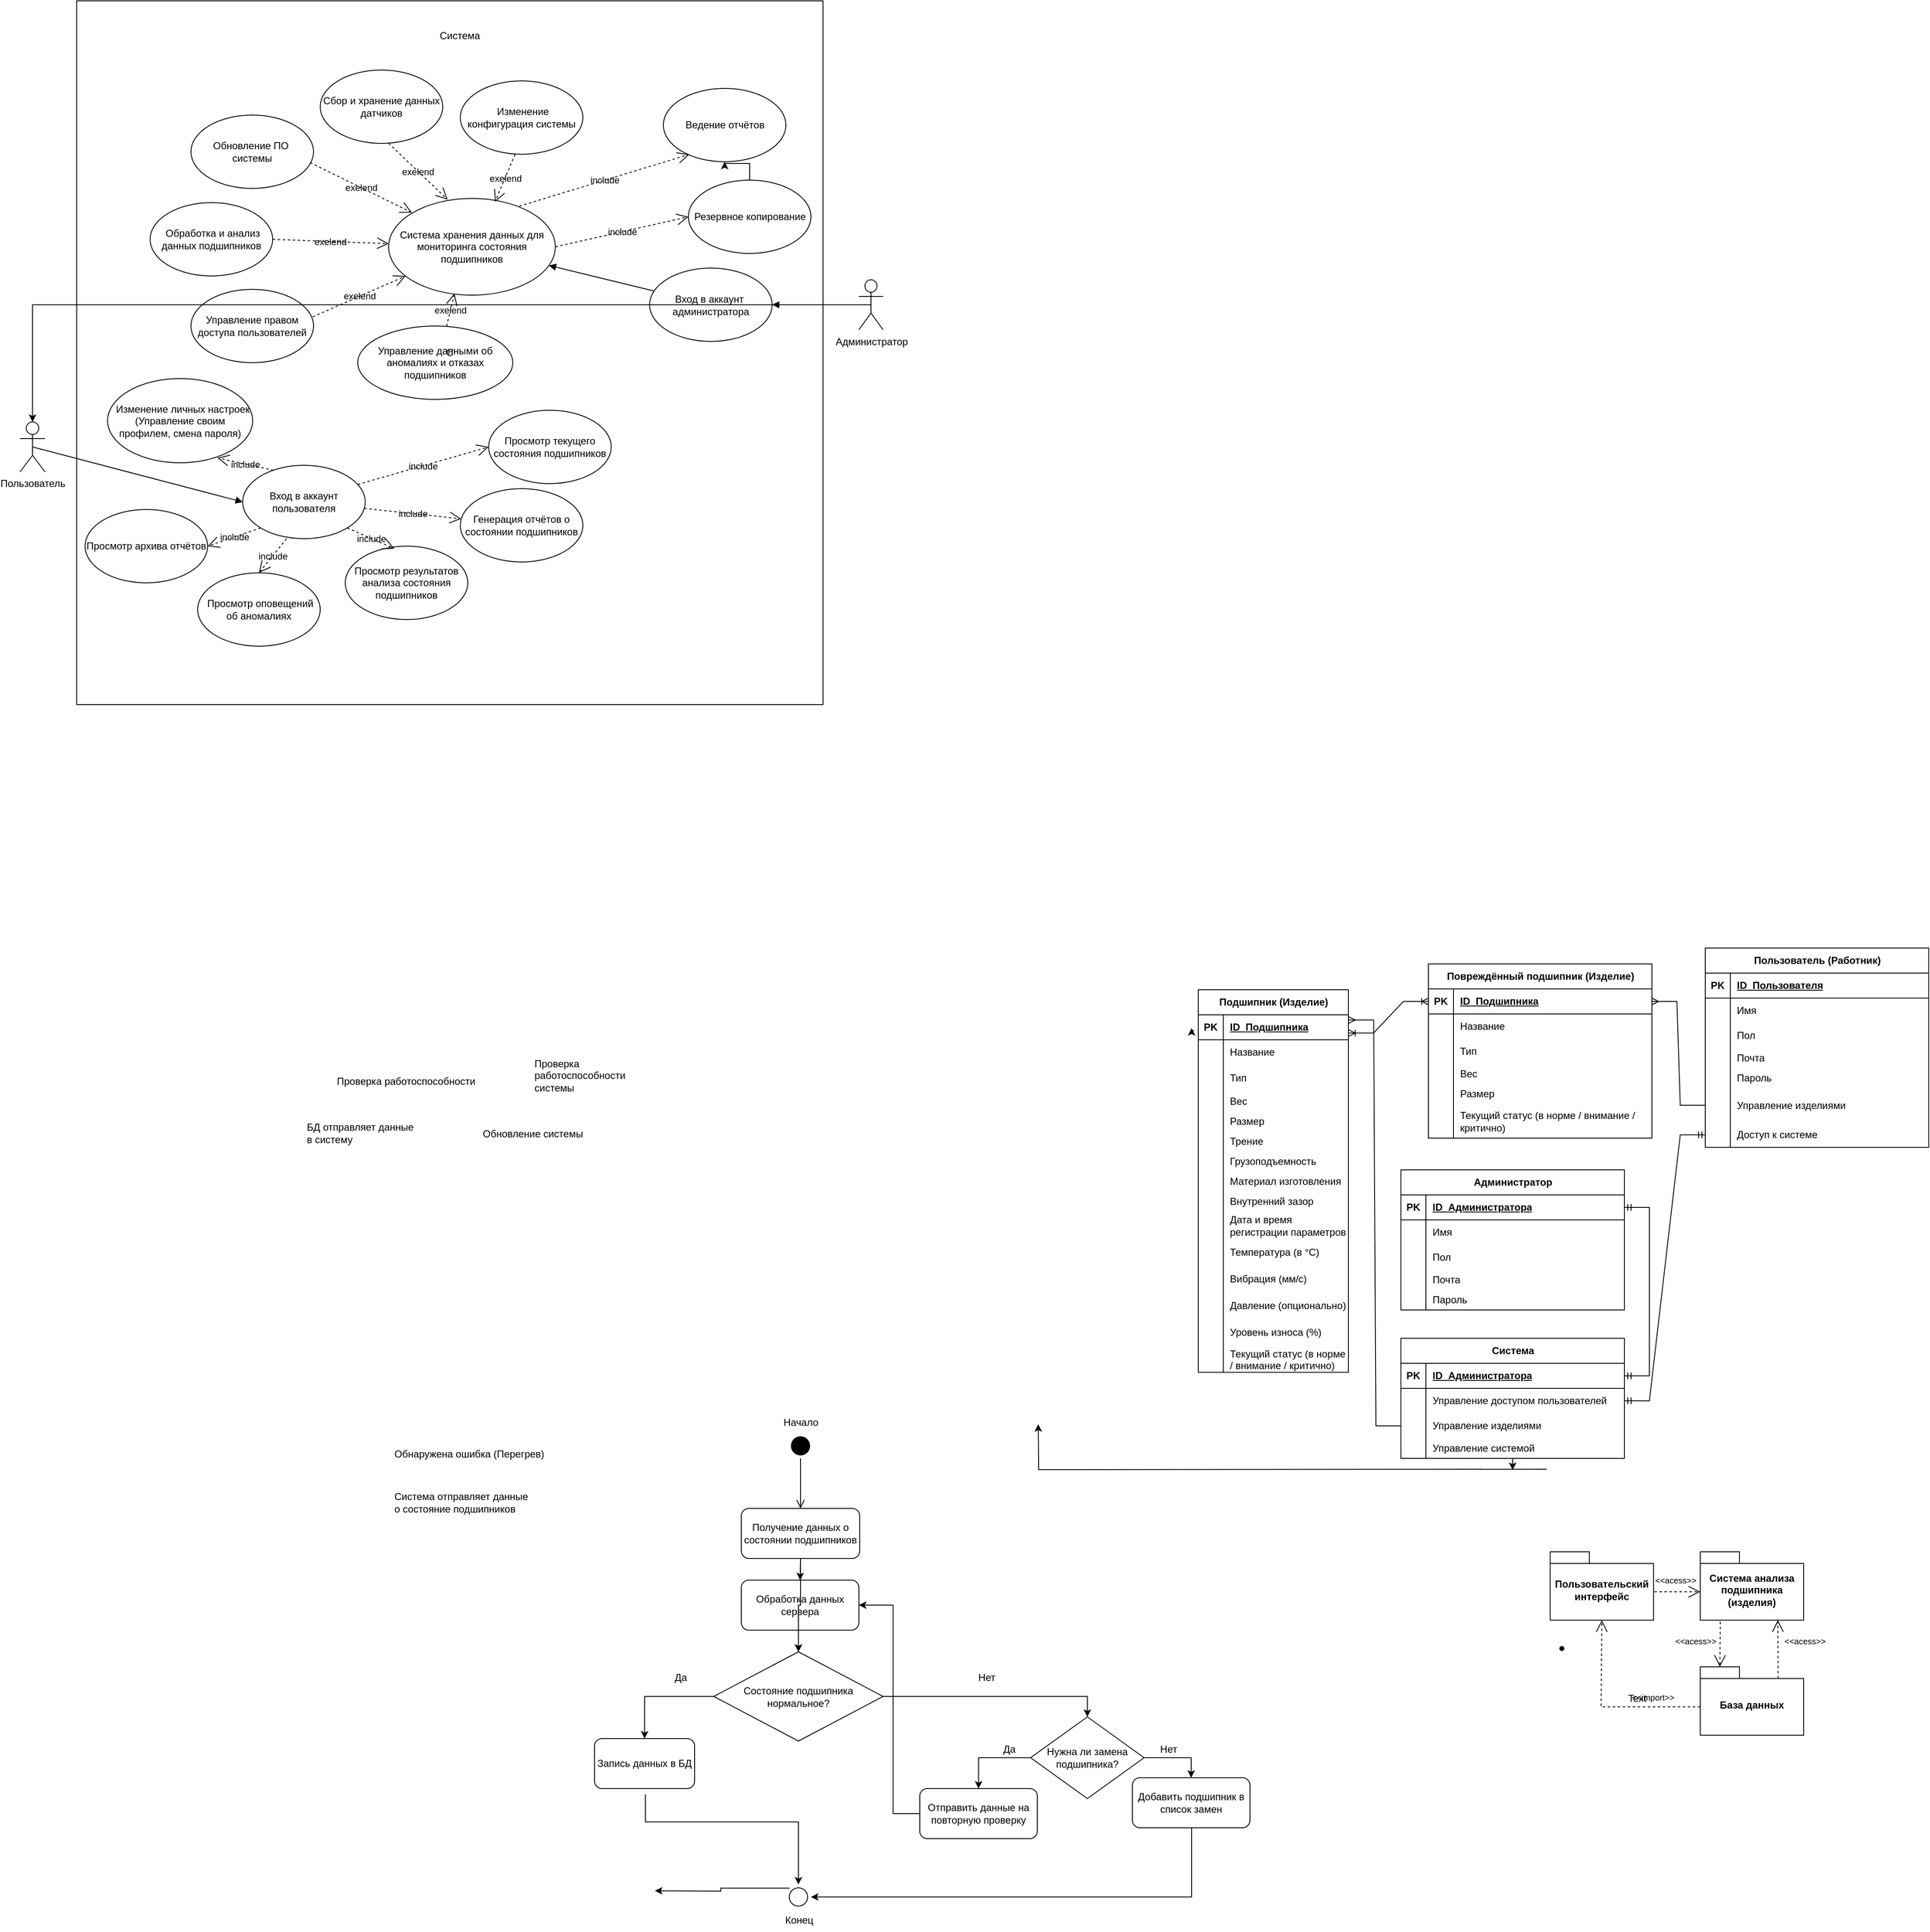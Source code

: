 <mxfile version="27.1.4">
  <diagram name="Страница — 1" id="sjX6we8WSBwKFclhdS3Y">
    <mxGraphModel dx="3286" dy="2098" grid="0" gridSize="10" guides="1" tooltips="1" connect="1" arrows="1" fold="1" page="0" pageScale="1" pageWidth="827" pageHeight="1169" background="light-dark(#FFFFFF,#FFFFFF)" math="0" shadow="0">
      <root>
        <mxCell id="0" />
        <mxCell id="1" parent="0" />
        <mxCell id="w76kFxIlt3MSEbVu-9mh-78" value="&lt;span&gt;Подшипник&amp;nbsp;(Изделие)&lt;/span&gt;" style="shape=table;startSize=30;container=1;collapsible=1;childLayout=tableLayout;fixedRows=1;rowLines=0;fontStyle=1;align=center;resizeLast=1;html=1;fillColor=none;fontColor=light-dark(#000000,#000000);labelBorderColor=none;textShadow=0;strokeColor=light-dark(#000000,#000000);swimlaneFillColor=none;strokeWidth=1;swimlaneLine=1;" parent="1" vertex="1">
          <mxGeometry x="-2" y="78" width="180" height="458.75" as="geometry" />
        </mxCell>
        <mxCell id="w76kFxIlt3MSEbVu-9mh-79" value="" style="shape=tableRow;horizontal=0;startSize=0;swimlaneHead=0;swimlaneBody=0;fillColor=none;collapsible=0;dropTarget=0;points=[[0,0.5],[1,0.5]];portConstraint=eastwest;top=0;left=0;right=0;bottom=1;strokeColor=light-dark(#000000,#000000);" parent="w76kFxIlt3MSEbVu-9mh-78" vertex="1">
          <mxGeometry y="30" width="180" height="30" as="geometry" />
        </mxCell>
        <mxCell id="w76kFxIlt3MSEbVu-9mh-80" value="PK" style="shape=partialRectangle;connectable=0;fillColor=none;top=0;left=0;bottom=0;right=0;fontStyle=1;overflow=hidden;whiteSpace=wrap;html=1;fontColor=light-dark(#000000,#000000);" parent="w76kFxIlt3MSEbVu-9mh-79" vertex="1">
          <mxGeometry width="30" height="30" as="geometry">
            <mxRectangle width="30" height="30" as="alternateBounds" />
          </mxGeometry>
        </mxCell>
        <mxCell id="w76kFxIlt3MSEbVu-9mh-81" value="&lt;font style=&quot;&quot;&gt;&lt;font style=&quot;color: light-dark(rgb(0, 0, 0), rgb(0, 0, 0));&quot;&gt;ID_&lt;/font&gt;&lt;span style=&quot;text-align: center; text-wrap-mode: nowrap;&quot;&gt;&lt;font style=&quot;color: light-dark(rgb(0, 0, 0), rgb(0, 0, 0));&quot;&gt;Подшипника&lt;/font&gt;&lt;/span&gt;&lt;/font&gt;" style="shape=partialRectangle;connectable=0;fillColor=none;top=0;left=0;bottom=0;right=0;align=left;spacingLeft=6;fontStyle=5;overflow=hidden;whiteSpace=wrap;html=1;" parent="w76kFxIlt3MSEbVu-9mh-79" vertex="1">
          <mxGeometry x="30" width="150" height="30" as="geometry">
            <mxRectangle width="150" height="30" as="alternateBounds" />
          </mxGeometry>
        </mxCell>
        <mxCell id="w76kFxIlt3MSEbVu-9mh-82" value="" style="shape=tableRow;horizontal=0;startSize=0;swimlaneHead=0;swimlaneBody=0;fillColor=none;collapsible=0;dropTarget=0;points=[[0,0.5],[1,0.5]];portConstraint=eastwest;top=0;left=0;right=0;bottom=0;" parent="w76kFxIlt3MSEbVu-9mh-78" vertex="1">
          <mxGeometry y="60" width="180" height="30" as="geometry" />
        </mxCell>
        <mxCell id="w76kFxIlt3MSEbVu-9mh-83" value="" style="shape=partialRectangle;connectable=0;fillColor=none;top=0;left=0;bottom=0;right=0;editable=1;overflow=hidden;whiteSpace=wrap;html=1;" parent="w76kFxIlt3MSEbVu-9mh-82" vertex="1">
          <mxGeometry width="30" height="30" as="geometry">
            <mxRectangle width="30" height="30" as="alternateBounds" />
          </mxGeometry>
        </mxCell>
        <mxCell id="w76kFxIlt3MSEbVu-9mh-84" value="&lt;font style=&quot;color: light-dark(rgb(0, 0, 0), rgb(0, 0, 0));&quot;&gt;Название&lt;/font&gt;" style="shape=partialRectangle;connectable=0;fillColor=none;top=0;left=0;bottom=0;right=0;align=left;spacingLeft=6;overflow=hidden;whiteSpace=wrap;html=1;strokeColor=light-dark(#000000,#000000);" parent="w76kFxIlt3MSEbVu-9mh-82" vertex="1">
          <mxGeometry x="30" width="150" height="30" as="geometry">
            <mxRectangle width="150" height="30" as="alternateBounds" />
          </mxGeometry>
        </mxCell>
        <mxCell id="w76kFxIlt3MSEbVu-9mh-85" value="" style="shape=tableRow;horizontal=0;startSize=0;swimlaneHead=0;swimlaneBody=0;fillColor=none;collapsible=0;dropTarget=0;points=[[0,0.5],[1,0.5]];portConstraint=eastwest;top=0;left=0;right=0;bottom=0;" parent="w76kFxIlt3MSEbVu-9mh-78" vertex="1">
          <mxGeometry y="90" width="180" height="32" as="geometry" />
        </mxCell>
        <mxCell id="w76kFxIlt3MSEbVu-9mh-86" value="" style="shape=partialRectangle;connectable=0;fillColor=none;top=0;left=0;bottom=0;right=0;editable=1;overflow=hidden;whiteSpace=wrap;html=1;" parent="w76kFxIlt3MSEbVu-9mh-85" vertex="1">
          <mxGeometry width="30" height="32" as="geometry">
            <mxRectangle width="30" height="32" as="alternateBounds" />
          </mxGeometry>
        </mxCell>
        <mxCell id="w76kFxIlt3MSEbVu-9mh-87" value="&lt;font style=&quot;color: light-dark(rgb(0, 0, 0), rgb(0, 0, 0));&quot;&gt;Тип&lt;/font&gt;" style="shape=partialRectangle;connectable=0;fillColor=none;top=0;left=0;bottom=0;right=0;align=left;spacingLeft=6;overflow=hidden;whiteSpace=wrap;html=1;strokeColor=light-dark(#000000,#000000);" parent="w76kFxIlt3MSEbVu-9mh-85" vertex="1">
          <mxGeometry x="30" width="150" height="32" as="geometry">
            <mxRectangle width="150" height="32" as="alternateBounds" />
          </mxGeometry>
        </mxCell>
        <mxCell id="w76kFxIlt3MSEbVu-9mh-88" value="" style="shape=tableRow;horizontal=0;startSize=0;swimlaneHead=0;swimlaneBody=0;fillColor=none;collapsible=0;dropTarget=0;points=[[0,0.5],[1,0.5]];portConstraint=eastwest;top=0;left=0;right=0;bottom=0;" parent="w76kFxIlt3MSEbVu-9mh-78" vertex="1">
          <mxGeometry y="122" width="180" height="24" as="geometry" />
        </mxCell>
        <mxCell id="w76kFxIlt3MSEbVu-9mh-89" value="" style="shape=partialRectangle;connectable=0;fillColor=none;top=0;left=0;bottom=0;right=0;editable=1;overflow=hidden;whiteSpace=wrap;html=1;" parent="w76kFxIlt3MSEbVu-9mh-88" vertex="1">
          <mxGeometry width="30" height="24" as="geometry">
            <mxRectangle width="30" height="24" as="alternateBounds" />
          </mxGeometry>
        </mxCell>
        <mxCell id="w76kFxIlt3MSEbVu-9mh-90" value="&lt;font style=&quot;color: light-dark(rgb(0, 0, 0), rgb(0, 0, 0));&quot;&gt;Вес&lt;/font&gt;" style="shape=partialRectangle;connectable=0;fillColor=none;top=0;left=0;bottom=0;right=0;align=left;spacingLeft=6;overflow=hidden;whiteSpace=wrap;html=1;strokeColor=light-dark(#000000,#000000);" parent="w76kFxIlt3MSEbVu-9mh-88" vertex="1">
          <mxGeometry x="30" width="150" height="24" as="geometry">
            <mxRectangle width="150" height="24" as="alternateBounds" />
          </mxGeometry>
        </mxCell>
        <mxCell id="w76kFxIlt3MSEbVu-9mh-110" value="" style="shape=tableRow;horizontal=0;startSize=0;swimlaneHead=0;swimlaneBody=0;fillColor=none;collapsible=0;dropTarget=0;points=[[0,0.5],[1,0.5]];portConstraint=eastwest;top=0;left=0;right=0;bottom=0;" parent="w76kFxIlt3MSEbVu-9mh-78" vertex="1">
          <mxGeometry y="146" width="180" height="24" as="geometry" />
        </mxCell>
        <mxCell id="w76kFxIlt3MSEbVu-9mh-111" value="" style="shape=partialRectangle;connectable=0;fillColor=none;top=0;left=0;bottom=0;right=0;editable=1;overflow=hidden;whiteSpace=wrap;html=1;" parent="w76kFxIlt3MSEbVu-9mh-110" vertex="1">
          <mxGeometry width="30" height="24" as="geometry">
            <mxRectangle width="30" height="24" as="alternateBounds" />
          </mxGeometry>
        </mxCell>
        <mxCell id="w76kFxIlt3MSEbVu-9mh-112" value="&lt;font style=&quot;color: light-dark(rgb(0, 0, 0), rgb(0, 0, 0));&quot;&gt;Размер&amp;nbsp;&lt;/font&gt;" style="shape=partialRectangle;connectable=0;fillColor=none;top=0;left=0;bottom=0;right=0;align=left;spacingLeft=6;overflow=hidden;whiteSpace=wrap;html=1;strokeColor=light-dark(#000000,#000000);" parent="w76kFxIlt3MSEbVu-9mh-110" vertex="1">
          <mxGeometry x="30" width="150" height="24" as="geometry">
            <mxRectangle width="150" height="24" as="alternateBounds" />
          </mxGeometry>
        </mxCell>
        <mxCell id="w76kFxIlt3MSEbVu-9mh-113" value="" style="shape=tableRow;horizontal=0;startSize=0;swimlaneHead=0;swimlaneBody=0;fillColor=none;collapsible=0;dropTarget=0;points=[[0,0.5],[1,0.5]];portConstraint=eastwest;top=0;left=0;right=0;bottom=0;" parent="w76kFxIlt3MSEbVu-9mh-78" vertex="1">
          <mxGeometry y="170" width="180" height="24" as="geometry" />
        </mxCell>
        <mxCell id="w76kFxIlt3MSEbVu-9mh-114" value="" style="shape=partialRectangle;connectable=0;fillColor=none;top=0;left=0;bottom=0;right=0;editable=1;overflow=hidden;whiteSpace=wrap;html=1;" parent="w76kFxIlt3MSEbVu-9mh-113" vertex="1">
          <mxGeometry width="30" height="24" as="geometry">
            <mxRectangle width="30" height="24" as="alternateBounds" />
          </mxGeometry>
        </mxCell>
        <mxCell id="w76kFxIlt3MSEbVu-9mh-115" value="&lt;font style=&quot;color: light-dark(rgb(0, 0, 0), rgb(0, 0, 0));&quot;&gt;Трение&lt;/font&gt;" style="shape=partialRectangle;connectable=0;fillColor=none;top=0;left=0;bottom=0;right=0;align=left;spacingLeft=6;overflow=hidden;whiteSpace=wrap;html=1;strokeColor=light-dark(#000000,#000000);" parent="w76kFxIlt3MSEbVu-9mh-113" vertex="1">
          <mxGeometry x="30" width="150" height="24" as="geometry">
            <mxRectangle width="150" height="24" as="alternateBounds" />
          </mxGeometry>
        </mxCell>
        <mxCell id="w76kFxIlt3MSEbVu-9mh-116" value="" style="shape=tableRow;horizontal=0;startSize=0;swimlaneHead=0;swimlaneBody=0;fillColor=none;collapsible=0;dropTarget=0;points=[[0,0.5],[1,0.5]];portConstraint=eastwest;top=0;left=0;right=0;bottom=0;" parent="w76kFxIlt3MSEbVu-9mh-78" vertex="1">
          <mxGeometry y="194" width="180" height="24" as="geometry" />
        </mxCell>
        <mxCell id="w76kFxIlt3MSEbVu-9mh-117" value="" style="shape=partialRectangle;connectable=0;fillColor=none;top=0;left=0;bottom=0;right=0;editable=1;overflow=hidden;whiteSpace=wrap;html=1;" parent="w76kFxIlt3MSEbVu-9mh-116" vertex="1">
          <mxGeometry width="30" height="24" as="geometry">
            <mxRectangle width="30" height="24" as="alternateBounds" />
          </mxGeometry>
        </mxCell>
        <mxCell id="w76kFxIlt3MSEbVu-9mh-118" value="&lt;font style=&quot;color: light-dark(rgb(0, 0, 0), rgb(0, 0, 0));&quot;&gt;Грузоподъемность&lt;/font&gt;" style="shape=partialRectangle;connectable=0;fillColor=none;top=0;left=0;bottom=0;right=0;align=left;spacingLeft=6;overflow=hidden;whiteSpace=wrap;html=1;strokeColor=light-dark(#000000,#000000);" parent="w76kFxIlt3MSEbVu-9mh-116" vertex="1">
          <mxGeometry x="30" width="150" height="24" as="geometry">
            <mxRectangle width="150" height="24" as="alternateBounds" />
          </mxGeometry>
        </mxCell>
        <mxCell id="w76kFxIlt3MSEbVu-9mh-119" value="" style="shape=tableRow;horizontal=0;startSize=0;swimlaneHead=0;swimlaneBody=0;fillColor=none;collapsible=0;dropTarget=0;points=[[0,0.5],[1,0.5]];portConstraint=eastwest;top=0;left=0;right=0;bottom=0;" parent="w76kFxIlt3MSEbVu-9mh-78" vertex="1">
          <mxGeometry y="218" width="180" height="24" as="geometry" />
        </mxCell>
        <mxCell id="w76kFxIlt3MSEbVu-9mh-120" value="" style="shape=partialRectangle;connectable=0;fillColor=none;top=0;left=0;bottom=0;right=0;editable=1;overflow=hidden;whiteSpace=wrap;html=1;" parent="w76kFxIlt3MSEbVu-9mh-119" vertex="1">
          <mxGeometry width="30" height="24" as="geometry">
            <mxRectangle width="30" height="24" as="alternateBounds" />
          </mxGeometry>
        </mxCell>
        <mxCell id="w76kFxIlt3MSEbVu-9mh-121" value="&lt;font style=&quot;color: light-dark(rgb(0, 0, 0), rgb(0, 0, 0));&quot;&gt;Материал изготовления&lt;/font&gt;" style="shape=partialRectangle;connectable=0;fillColor=none;top=0;left=0;bottom=0;right=0;align=left;spacingLeft=6;overflow=hidden;whiteSpace=wrap;html=1;strokeColor=light-dark(#000000,#000000);" parent="w76kFxIlt3MSEbVu-9mh-119" vertex="1">
          <mxGeometry x="30" width="150" height="24" as="geometry">
            <mxRectangle width="150" height="24" as="alternateBounds" />
          </mxGeometry>
        </mxCell>
        <mxCell id="w76kFxIlt3MSEbVu-9mh-122" value="" style="shape=tableRow;horizontal=0;startSize=0;swimlaneHead=0;swimlaneBody=0;fillColor=none;collapsible=0;dropTarget=0;points=[[0,0.5],[1,0.5]];portConstraint=eastwest;top=0;left=0;right=0;bottom=0;" parent="w76kFxIlt3MSEbVu-9mh-78" vertex="1">
          <mxGeometry y="242" width="180" height="24" as="geometry" />
        </mxCell>
        <mxCell id="w76kFxIlt3MSEbVu-9mh-123" value="" style="shape=partialRectangle;connectable=0;fillColor=none;top=0;left=0;bottom=0;right=0;editable=1;overflow=hidden;whiteSpace=wrap;html=1;" parent="w76kFxIlt3MSEbVu-9mh-122" vertex="1">
          <mxGeometry width="30" height="24" as="geometry">
            <mxRectangle width="30" height="24" as="alternateBounds" />
          </mxGeometry>
        </mxCell>
        <mxCell id="w76kFxIlt3MSEbVu-9mh-124" value="&lt;font style=&quot;color: light-dark(rgb(0, 0, 0), rgb(0, 0, 0));&quot;&gt;Внутренний зазор&lt;/font&gt;" style="shape=partialRectangle;connectable=0;fillColor=none;top=0;left=0;bottom=0;right=0;align=left;spacingLeft=6;overflow=hidden;whiteSpace=wrap;html=1;strokeColor=light-dark(#000000,#000000);" parent="w76kFxIlt3MSEbVu-9mh-122" vertex="1">
          <mxGeometry x="30" width="150" height="24" as="geometry">
            <mxRectangle width="150" height="24" as="alternateBounds" />
          </mxGeometry>
        </mxCell>
        <mxCell id="w76kFxIlt3MSEbVu-9mh-153" value="" style="shape=tableRow;horizontal=0;startSize=0;swimlaneHead=0;swimlaneBody=0;fillColor=none;collapsible=0;dropTarget=0;points=[[0,0.5],[1,0.5]];portConstraint=eastwest;top=0;left=0;right=0;bottom=0;" parent="w76kFxIlt3MSEbVu-9mh-78" vertex="1">
          <mxGeometry y="266" width="180" height="33" as="geometry" />
        </mxCell>
        <mxCell id="w76kFxIlt3MSEbVu-9mh-154" value="" style="shape=partialRectangle;connectable=0;fillColor=none;top=0;left=0;bottom=0;right=0;editable=1;overflow=hidden;whiteSpace=wrap;html=1;" parent="w76kFxIlt3MSEbVu-9mh-153" vertex="1">
          <mxGeometry width="30" height="33" as="geometry">
            <mxRectangle width="30" height="33" as="alternateBounds" />
          </mxGeometry>
        </mxCell>
        <mxCell id="w76kFxIlt3MSEbVu-9mh-155" value="&lt;font style=&quot;color: light-dark(rgb(0, 0, 0), rgb(0, 0, 0));&quot;&gt;Дата и время регистрации параметров&lt;/font&gt;" style="shape=partialRectangle;connectable=0;fillColor=none;top=0;left=0;bottom=0;right=0;align=left;spacingLeft=6;overflow=hidden;whiteSpace=wrap;html=1;strokeColor=light-dark(#000000,#000000);" parent="w76kFxIlt3MSEbVu-9mh-153" vertex="1">
          <mxGeometry x="30" width="150" height="33" as="geometry">
            <mxRectangle width="150" height="33" as="alternateBounds" />
          </mxGeometry>
        </mxCell>
        <mxCell id="w76kFxIlt3MSEbVu-9mh-165" value="" style="shape=tableRow;horizontal=0;startSize=0;swimlaneHead=0;swimlaneBody=0;fillColor=none;collapsible=0;dropTarget=0;points=[[0,0.5],[1,0.5]];portConstraint=eastwest;top=0;left=0;right=0;bottom=0;" parent="w76kFxIlt3MSEbVu-9mh-78" vertex="1">
          <mxGeometry y="299" width="180" height="32" as="geometry" />
        </mxCell>
        <mxCell id="w76kFxIlt3MSEbVu-9mh-166" value="" style="shape=partialRectangle;connectable=0;fillColor=none;top=0;left=0;bottom=0;right=0;editable=1;overflow=hidden;whiteSpace=wrap;html=1;" parent="w76kFxIlt3MSEbVu-9mh-165" vertex="1">
          <mxGeometry width="30" height="32" as="geometry">
            <mxRectangle width="30" height="32" as="alternateBounds" />
          </mxGeometry>
        </mxCell>
        <mxCell id="w76kFxIlt3MSEbVu-9mh-167" value="&lt;font style=&quot;color: light-dark(rgb(0, 0, 0), rgb(0, 0, 0));&quot;&gt;Температура (в °C)&lt;/font&gt;" style="shape=partialRectangle;connectable=0;fillColor=none;top=0;left=0;bottom=0;right=0;align=left;spacingLeft=6;overflow=hidden;whiteSpace=wrap;html=1;strokeColor=light-dark(#000000,#000000);" parent="w76kFxIlt3MSEbVu-9mh-165" vertex="1">
          <mxGeometry x="30" width="150" height="32" as="geometry">
            <mxRectangle width="150" height="32" as="alternateBounds" />
          </mxGeometry>
        </mxCell>
        <mxCell id="w76kFxIlt3MSEbVu-9mh-202" value="" style="shape=tableRow;horizontal=0;startSize=0;swimlaneHead=0;swimlaneBody=0;fillColor=none;collapsible=0;dropTarget=0;points=[[0,0.5],[1,0.5]];portConstraint=eastwest;top=0;left=0;right=0;bottom=0;" parent="w76kFxIlt3MSEbVu-9mh-78" vertex="1">
          <mxGeometry y="331" width="180" height="32" as="geometry" />
        </mxCell>
        <mxCell id="w76kFxIlt3MSEbVu-9mh-203" value="" style="shape=partialRectangle;connectable=0;fillColor=none;top=0;left=0;bottom=0;right=0;editable=1;overflow=hidden;whiteSpace=wrap;html=1;" parent="w76kFxIlt3MSEbVu-9mh-202" vertex="1">
          <mxGeometry width="30" height="32" as="geometry">
            <mxRectangle width="30" height="32" as="alternateBounds" />
          </mxGeometry>
        </mxCell>
        <mxCell id="w76kFxIlt3MSEbVu-9mh-204" value="&lt;font style=&quot;color: light-dark(rgb(0, 0, 0), rgb(0, 0, 0));&quot;&gt;Вибрация (мм/с)&lt;/font&gt;" style="shape=partialRectangle;connectable=0;fillColor=none;top=0;left=0;bottom=0;right=0;align=left;spacingLeft=6;overflow=hidden;whiteSpace=wrap;html=1;strokeColor=light-dark(#000000,#000000);" parent="w76kFxIlt3MSEbVu-9mh-202" vertex="1">
          <mxGeometry x="30" width="150" height="32" as="geometry">
            <mxRectangle width="150" height="32" as="alternateBounds" />
          </mxGeometry>
        </mxCell>
        <mxCell id="w76kFxIlt3MSEbVu-9mh-205" value="" style="shape=tableRow;horizontal=0;startSize=0;swimlaneHead=0;swimlaneBody=0;fillColor=none;collapsible=0;dropTarget=0;points=[[0,0.5],[1,0.5]];portConstraint=eastwest;top=0;left=0;right=0;bottom=0;" parent="w76kFxIlt3MSEbVu-9mh-78" vertex="1">
          <mxGeometry y="363" width="180" height="32" as="geometry" />
        </mxCell>
        <mxCell id="w76kFxIlt3MSEbVu-9mh-206" value="" style="shape=partialRectangle;connectable=0;fillColor=none;top=0;left=0;bottom=0;right=0;editable=1;overflow=hidden;whiteSpace=wrap;html=1;" parent="w76kFxIlt3MSEbVu-9mh-205" vertex="1">
          <mxGeometry width="30" height="32" as="geometry">
            <mxRectangle width="30" height="32" as="alternateBounds" />
          </mxGeometry>
        </mxCell>
        <mxCell id="w76kFxIlt3MSEbVu-9mh-207" value="&lt;font style=&quot;color: light-dark(rgb(0, 0, 0), rgb(0, 0, 0));&quot;&gt;Давление (опционально)&lt;/font&gt;" style="shape=partialRectangle;connectable=0;fillColor=none;top=0;left=0;bottom=0;right=0;align=left;spacingLeft=6;overflow=hidden;whiteSpace=wrap;html=1;strokeColor=light-dark(#000000,#000000);" parent="w76kFxIlt3MSEbVu-9mh-205" vertex="1">
          <mxGeometry x="30" width="150" height="32" as="geometry">
            <mxRectangle width="150" height="32" as="alternateBounds" />
          </mxGeometry>
        </mxCell>
        <mxCell id="w76kFxIlt3MSEbVu-9mh-248" value="" style="shape=tableRow;horizontal=0;startSize=0;swimlaneHead=0;swimlaneBody=0;fillColor=none;collapsible=0;dropTarget=0;points=[[0,0.5],[1,0.5]];portConstraint=eastwest;top=0;left=0;right=0;bottom=0;" parent="w76kFxIlt3MSEbVu-9mh-78" vertex="1">
          <mxGeometry y="395" width="180" height="32" as="geometry" />
        </mxCell>
        <mxCell id="w76kFxIlt3MSEbVu-9mh-249" value="" style="shape=partialRectangle;connectable=0;fillColor=none;top=0;left=0;bottom=0;right=0;editable=1;overflow=hidden;whiteSpace=wrap;html=1;" parent="w76kFxIlt3MSEbVu-9mh-248" vertex="1">
          <mxGeometry width="30" height="32" as="geometry">
            <mxRectangle width="30" height="32" as="alternateBounds" />
          </mxGeometry>
        </mxCell>
        <mxCell id="w76kFxIlt3MSEbVu-9mh-250" value="&lt;font style=&quot;color: light-dark(rgb(0, 0, 0), rgb(0, 0, 0));&quot;&gt;Уровень износа (%)&lt;/font&gt;" style="shape=partialRectangle;connectable=0;fillColor=none;top=0;left=0;bottom=0;right=0;align=left;spacingLeft=6;overflow=hidden;whiteSpace=wrap;html=1;strokeColor=light-dark(#000000,#000000);" parent="w76kFxIlt3MSEbVu-9mh-248" vertex="1">
          <mxGeometry x="30" width="150" height="32" as="geometry">
            <mxRectangle width="150" height="32" as="alternateBounds" />
          </mxGeometry>
        </mxCell>
        <mxCell id="w76kFxIlt3MSEbVu-9mh-251" value="" style="shape=tableRow;horizontal=0;startSize=0;swimlaneHead=0;swimlaneBody=0;fillColor=none;collapsible=0;dropTarget=0;points=[[0,0.5],[1,0.5]];portConstraint=eastwest;top=0;left=0;right=0;bottom=0;" parent="w76kFxIlt3MSEbVu-9mh-78" vertex="1">
          <mxGeometry y="427" width="180" height="32" as="geometry" />
        </mxCell>
        <mxCell id="w76kFxIlt3MSEbVu-9mh-252" value="" style="shape=partialRectangle;connectable=0;fillColor=none;top=0;left=0;bottom=0;right=0;editable=1;overflow=hidden;whiteSpace=wrap;html=1;" parent="w76kFxIlt3MSEbVu-9mh-251" vertex="1">
          <mxGeometry width="30" height="32" as="geometry">
            <mxRectangle width="30" height="32" as="alternateBounds" />
          </mxGeometry>
        </mxCell>
        <mxCell id="w76kFxIlt3MSEbVu-9mh-253" value="&lt;font style=&quot;color: light-dark(rgb(0, 0, 0), rgb(0, 0, 0));&quot;&gt;Текущий статус (в норме / внимание / критично)&lt;/font&gt;" style="shape=partialRectangle;connectable=0;fillColor=none;top=0;left=0;bottom=0;right=0;align=left;spacingLeft=6;overflow=hidden;whiteSpace=wrap;html=1;strokeColor=light-dark(#000000,#000000);" parent="w76kFxIlt3MSEbVu-9mh-251" vertex="1">
          <mxGeometry x="30" width="150" height="32" as="geometry">
            <mxRectangle width="150" height="32" as="alternateBounds" />
          </mxGeometry>
        </mxCell>
        <mxCell id="w76kFxIlt3MSEbVu-9mh-125" value="&lt;span&gt;Повреждённый подшипник&amp;nbsp;(Изделие)&lt;/span&gt;" style="shape=table;startSize=30;container=1;collapsible=1;childLayout=tableLayout;fixedRows=1;rowLines=0;fontStyle=1;align=center;resizeLast=1;html=1;fillColor=none;fontColor=light-dark(#000000,#000000);labelBorderColor=none;textShadow=0;strokeColor=light-dark(#000000,#000000);swimlaneFillColor=none;" parent="1" vertex="1">
          <mxGeometry x="274" y="47" width="268" height="209" as="geometry" />
        </mxCell>
        <mxCell id="w76kFxIlt3MSEbVu-9mh-126" value="" style="shape=tableRow;horizontal=0;startSize=0;swimlaneHead=0;swimlaneBody=0;fillColor=none;collapsible=0;dropTarget=0;points=[[0,0.5],[1,0.5]];portConstraint=eastwest;top=0;left=0;right=0;bottom=1;strokeColor=light-dark(#000000,#000000);" parent="w76kFxIlt3MSEbVu-9mh-125" vertex="1">
          <mxGeometry y="30" width="268" height="30" as="geometry" />
        </mxCell>
        <mxCell id="w76kFxIlt3MSEbVu-9mh-127" value="PK" style="shape=partialRectangle;connectable=0;fillColor=none;top=0;left=0;bottom=0;right=0;fontStyle=1;overflow=hidden;whiteSpace=wrap;html=1;fontColor=light-dark(#000000,#000000);" parent="w76kFxIlt3MSEbVu-9mh-126" vertex="1">
          <mxGeometry width="30" height="30" as="geometry">
            <mxRectangle width="30" height="30" as="alternateBounds" />
          </mxGeometry>
        </mxCell>
        <mxCell id="w76kFxIlt3MSEbVu-9mh-128" value="&lt;font style=&quot;&quot;&gt;&lt;font style=&quot;color: light-dark(rgb(0, 0, 0), rgb(0, 0, 0));&quot;&gt;ID_&lt;/font&gt;&lt;span style=&quot;text-align: center; text-wrap-mode: nowrap;&quot;&gt;&lt;font style=&quot;color: light-dark(rgb(0, 0, 0), rgb(0, 0, 0));&quot;&gt;Подшипника&lt;/font&gt;&lt;/span&gt;&lt;/font&gt;" style="shape=partialRectangle;connectable=0;fillColor=none;top=0;left=0;bottom=0;right=0;align=left;spacingLeft=6;fontStyle=5;overflow=hidden;whiteSpace=wrap;html=1;" parent="w76kFxIlt3MSEbVu-9mh-126" vertex="1">
          <mxGeometry x="30" width="238" height="30" as="geometry">
            <mxRectangle width="238" height="30" as="alternateBounds" />
          </mxGeometry>
        </mxCell>
        <mxCell id="w76kFxIlt3MSEbVu-9mh-129" value="" style="shape=tableRow;horizontal=0;startSize=0;swimlaneHead=0;swimlaneBody=0;fillColor=none;collapsible=0;dropTarget=0;points=[[0,0.5],[1,0.5]];portConstraint=eastwest;top=0;left=0;right=0;bottom=0;" parent="w76kFxIlt3MSEbVu-9mh-125" vertex="1">
          <mxGeometry y="60" width="268" height="30" as="geometry" />
        </mxCell>
        <mxCell id="w76kFxIlt3MSEbVu-9mh-130" value="" style="shape=partialRectangle;connectable=0;fillColor=none;top=0;left=0;bottom=0;right=0;editable=1;overflow=hidden;whiteSpace=wrap;html=1;" parent="w76kFxIlt3MSEbVu-9mh-129" vertex="1">
          <mxGeometry width="30" height="30" as="geometry">
            <mxRectangle width="30" height="30" as="alternateBounds" />
          </mxGeometry>
        </mxCell>
        <mxCell id="w76kFxIlt3MSEbVu-9mh-131" value="&lt;font style=&quot;color: light-dark(rgb(0, 0, 0), rgb(0, 0, 0));&quot;&gt;Название&lt;/font&gt;" style="shape=partialRectangle;connectable=0;fillColor=none;top=0;left=0;bottom=0;right=0;align=left;spacingLeft=6;overflow=hidden;whiteSpace=wrap;html=1;strokeColor=light-dark(#000000,#000000);" parent="w76kFxIlt3MSEbVu-9mh-129" vertex="1">
          <mxGeometry x="30" width="238" height="30" as="geometry">
            <mxRectangle width="238" height="30" as="alternateBounds" />
          </mxGeometry>
        </mxCell>
        <mxCell id="w76kFxIlt3MSEbVu-9mh-132" value="" style="shape=tableRow;horizontal=0;startSize=0;swimlaneHead=0;swimlaneBody=0;fillColor=none;collapsible=0;dropTarget=0;points=[[0,0.5],[1,0.5]];portConstraint=eastwest;top=0;left=0;right=0;bottom=0;" parent="w76kFxIlt3MSEbVu-9mh-125" vertex="1">
          <mxGeometry y="90" width="268" height="30" as="geometry" />
        </mxCell>
        <mxCell id="w76kFxIlt3MSEbVu-9mh-133" value="" style="shape=partialRectangle;connectable=0;fillColor=none;top=0;left=0;bottom=0;right=0;editable=1;overflow=hidden;whiteSpace=wrap;html=1;" parent="w76kFxIlt3MSEbVu-9mh-132" vertex="1">
          <mxGeometry width="30" height="30" as="geometry">
            <mxRectangle width="30" height="30" as="alternateBounds" />
          </mxGeometry>
        </mxCell>
        <mxCell id="w76kFxIlt3MSEbVu-9mh-134" value="&lt;font style=&quot;color: light-dark(rgb(0, 0, 0), rgb(0, 0, 0));&quot;&gt;Тип&lt;/font&gt;" style="shape=partialRectangle;connectable=0;fillColor=none;top=0;left=0;bottom=0;right=0;align=left;spacingLeft=6;overflow=hidden;whiteSpace=wrap;html=1;strokeColor=light-dark(#000000,#000000);" parent="w76kFxIlt3MSEbVu-9mh-132" vertex="1">
          <mxGeometry x="30" width="238" height="30" as="geometry">
            <mxRectangle width="238" height="30" as="alternateBounds" />
          </mxGeometry>
        </mxCell>
        <mxCell id="w76kFxIlt3MSEbVu-9mh-135" value="" style="shape=tableRow;horizontal=0;startSize=0;swimlaneHead=0;swimlaneBody=0;fillColor=none;collapsible=0;dropTarget=0;points=[[0,0.5],[1,0.5]];portConstraint=eastwest;top=0;left=0;right=0;bottom=0;" parent="w76kFxIlt3MSEbVu-9mh-125" vertex="1">
          <mxGeometry y="120" width="268" height="24" as="geometry" />
        </mxCell>
        <mxCell id="w76kFxIlt3MSEbVu-9mh-136" value="" style="shape=partialRectangle;connectable=0;fillColor=none;top=0;left=0;bottom=0;right=0;editable=1;overflow=hidden;whiteSpace=wrap;html=1;" parent="w76kFxIlt3MSEbVu-9mh-135" vertex="1">
          <mxGeometry width="30" height="24" as="geometry">
            <mxRectangle width="30" height="24" as="alternateBounds" />
          </mxGeometry>
        </mxCell>
        <mxCell id="w76kFxIlt3MSEbVu-9mh-137" value="&lt;font style=&quot;color: light-dark(rgb(0, 0, 0), rgb(0, 0, 0));&quot;&gt;Вес&lt;/font&gt;" style="shape=partialRectangle;connectable=0;fillColor=none;top=0;left=0;bottom=0;right=0;align=left;spacingLeft=6;overflow=hidden;whiteSpace=wrap;html=1;strokeColor=light-dark(#000000,#000000);" parent="w76kFxIlt3MSEbVu-9mh-135" vertex="1">
          <mxGeometry x="30" width="238" height="24" as="geometry">
            <mxRectangle width="238" height="24" as="alternateBounds" />
          </mxGeometry>
        </mxCell>
        <mxCell id="w76kFxIlt3MSEbVu-9mh-138" value="" style="shape=tableRow;horizontal=0;startSize=0;swimlaneHead=0;swimlaneBody=0;fillColor=none;collapsible=0;dropTarget=0;points=[[0,0.5],[1,0.5]];portConstraint=eastwest;top=0;left=0;right=0;bottom=0;" parent="w76kFxIlt3MSEbVu-9mh-125" vertex="1">
          <mxGeometry y="144" width="268" height="24" as="geometry" />
        </mxCell>
        <mxCell id="w76kFxIlt3MSEbVu-9mh-139" value="" style="shape=partialRectangle;connectable=0;fillColor=none;top=0;left=0;bottom=0;right=0;editable=1;overflow=hidden;whiteSpace=wrap;html=1;" parent="w76kFxIlt3MSEbVu-9mh-138" vertex="1">
          <mxGeometry width="30" height="24" as="geometry">
            <mxRectangle width="30" height="24" as="alternateBounds" />
          </mxGeometry>
        </mxCell>
        <mxCell id="w76kFxIlt3MSEbVu-9mh-140" value="&lt;font style=&quot;color: light-dark(rgb(0, 0, 0), rgb(0, 0, 0));&quot;&gt;Размер&amp;nbsp;&lt;/font&gt;" style="shape=partialRectangle;connectable=0;fillColor=none;top=0;left=0;bottom=0;right=0;align=left;spacingLeft=6;overflow=hidden;whiteSpace=wrap;html=1;strokeColor=light-dark(#000000,#000000);" parent="w76kFxIlt3MSEbVu-9mh-138" vertex="1">
          <mxGeometry x="30" width="238" height="24" as="geometry">
            <mxRectangle width="238" height="24" as="alternateBounds" />
          </mxGeometry>
        </mxCell>
        <mxCell id="w76kFxIlt3MSEbVu-9mh-141" value="" style="shape=tableRow;horizontal=0;startSize=0;swimlaneHead=0;swimlaneBody=0;fillColor=none;collapsible=0;dropTarget=0;points=[[0,0.5],[1,0.5]];portConstraint=eastwest;top=0;left=0;right=0;bottom=0;strokeColor=light-dark(#000000,#000000);" parent="w76kFxIlt3MSEbVu-9mh-125" vertex="1">
          <mxGeometry y="168" width="268" height="41" as="geometry" />
        </mxCell>
        <mxCell id="w76kFxIlt3MSEbVu-9mh-142" value="" style="shape=partialRectangle;connectable=0;fillColor=none;top=0;left=0;bottom=0;right=0;editable=1;overflow=hidden;whiteSpace=wrap;html=1;" parent="w76kFxIlt3MSEbVu-9mh-141" vertex="1">
          <mxGeometry width="30" height="41" as="geometry">
            <mxRectangle width="30" height="41" as="alternateBounds" />
          </mxGeometry>
        </mxCell>
        <mxCell id="w76kFxIlt3MSEbVu-9mh-143" value="&lt;span&gt;&lt;font style=&quot;color: light-dark(rgb(0, 0, 0), rgb(0, 0, 0));&quot;&gt;Текущий статус (в норме / внимание / критично)&lt;/font&gt;&lt;/span&gt;" style="shape=partialRectangle;connectable=0;fillColor=none;top=0;left=0;bottom=0;right=0;align=left;spacingLeft=6;overflow=hidden;whiteSpace=wrap;html=1;strokeColor=light-dark(#000000,#000000);" parent="w76kFxIlt3MSEbVu-9mh-141" vertex="1">
          <mxGeometry x="30" width="238" height="41" as="geometry">
            <mxRectangle width="238" height="41" as="alternateBounds" />
          </mxGeometry>
        </mxCell>
        <mxCell id="sMY4QTTRwCRsrDG5eZQJ-2" value="" style="edgeStyle=entityRelationEdgeStyle;fontSize=12;html=1;endArrow=ERoneToMany;startArrow=ERoneToMany;rounded=0;fontColor=light-dark(#000000,#000000);exitX=1.001;exitY=0.73;exitDx=0;exitDy=0;strokeColor=light-dark(#000000,#000000);exitPerimeter=0;" edge="1" parent="1" source="w76kFxIlt3MSEbVu-9mh-79" target="w76kFxIlt3MSEbVu-9mh-126">
          <mxGeometry width="100" height="100" relative="1" as="geometry">
            <mxPoint x="230" y="356" as="sourcePoint" />
            <mxPoint x="330" y="256" as="targetPoint" />
          </mxGeometry>
        </mxCell>
        <mxCell id="sMY4QTTRwCRsrDG5eZQJ-23" style="edgeStyle=orthogonalEdgeStyle;rounded=0;orthogonalLoop=1;jettySize=auto;html=1;" edge="1" parent="1">
          <mxGeometry relative="1" as="geometry">
            <mxPoint x="416" y="653" as="sourcePoint" />
            <mxPoint x="-193.923" y="599" as="targetPoint" />
          </mxGeometry>
        </mxCell>
        <mxCell id="sMY4QTTRwCRsrDG5eZQJ-25" style="edgeStyle=orthogonalEdgeStyle;rounded=0;orthogonalLoop=1;jettySize=auto;html=1;" edge="1" parent="1">
          <mxGeometry relative="1" as="geometry">
            <mxPoint x="-10" y="124" as="targetPoint" />
            <mxPoint x="-7" y="127" as="sourcePoint" />
          </mxGeometry>
        </mxCell>
        <mxCell id="sMY4QTTRwCRsrDG5eZQJ-30" value="" style="edgeStyle=entityRelationEdgeStyle;fontSize=12;html=1;endArrow=ERmany;rounded=0;strokeColor=light-dark(#000000,#000000);exitX=0;exitY=0.5;exitDx=0;exitDy=0;entryX=1.002;entryY=0.21;entryDx=0;entryDy=0;entryPerimeter=0;" edge="1" parent="1" source="sMY4QTTRwCRsrDG5eZQJ-158" target="w76kFxIlt3MSEbVu-9mh-79">
          <mxGeometry width="100" height="100" relative="1" as="geometry">
            <mxPoint x="-60" y="435.0" as="sourcePoint" />
            <mxPoint x="-38" y="286" as="targetPoint" />
          </mxGeometry>
        </mxCell>
        <mxCell id="sMY4QTTRwCRsrDG5eZQJ-31" value="&lt;span&gt;Пользователь (Работник)&lt;/span&gt;" style="shape=table;startSize=30;container=1;collapsible=1;childLayout=tableLayout;fixedRows=1;rowLines=0;fontStyle=1;align=center;resizeLast=1;html=1;fillColor=none;fontColor=light-dark(#000000,#000000);labelBorderColor=none;textShadow=0;strokeColor=light-dark(#000000,#000000);swimlaneFillColor=none;" vertex="1" parent="1">
          <mxGeometry x="606" y="28" width="268" height="239" as="geometry" />
        </mxCell>
        <mxCell id="sMY4QTTRwCRsrDG5eZQJ-32" value="" style="shape=tableRow;horizontal=0;startSize=0;swimlaneHead=0;swimlaneBody=0;fillColor=none;collapsible=0;dropTarget=0;points=[[0,0.5],[1,0.5]];portConstraint=eastwest;top=0;left=0;right=0;bottom=1;strokeColor=light-dark(#000000,#000000);" vertex="1" parent="sMY4QTTRwCRsrDG5eZQJ-31">
          <mxGeometry y="30" width="268" height="30" as="geometry" />
        </mxCell>
        <mxCell id="sMY4QTTRwCRsrDG5eZQJ-33" value="PK" style="shape=partialRectangle;connectable=0;fillColor=none;top=0;left=0;bottom=0;right=0;fontStyle=1;overflow=hidden;whiteSpace=wrap;html=1;fontColor=light-dark(#000000,#000000);" vertex="1" parent="sMY4QTTRwCRsrDG5eZQJ-32">
          <mxGeometry width="30" height="30" as="geometry">
            <mxRectangle width="30" height="30" as="alternateBounds" />
          </mxGeometry>
        </mxCell>
        <mxCell id="sMY4QTTRwCRsrDG5eZQJ-34" value="&lt;div style=&quot;text-align: center;&quot;&gt;&lt;span style=&quot;color: light-dark(rgb(0, 0, 0), rgb(0, 0, 0)); background-color: transparent;&quot;&gt;ID_&lt;span style=&quot;text-wrap-mode: nowrap;&quot;&gt;Пользователя&lt;/span&gt;&lt;/span&gt;&lt;/div&gt;" style="shape=partialRectangle;connectable=0;fillColor=none;top=0;left=0;bottom=0;right=0;align=left;spacingLeft=6;fontStyle=5;overflow=hidden;whiteSpace=wrap;html=1;" vertex="1" parent="sMY4QTTRwCRsrDG5eZQJ-32">
          <mxGeometry x="30" width="238" height="30" as="geometry">
            <mxRectangle width="238" height="30" as="alternateBounds" />
          </mxGeometry>
        </mxCell>
        <mxCell id="sMY4QTTRwCRsrDG5eZQJ-35" value="" style="shape=tableRow;horizontal=0;startSize=0;swimlaneHead=0;swimlaneBody=0;fillColor=none;collapsible=0;dropTarget=0;points=[[0,0.5],[1,0.5]];portConstraint=eastwest;top=0;left=0;right=0;bottom=0;" vertex="1" parent="sMY4QTTRwCRsrDG5eZQJ-31">
          <mxGeometry y="60" width="268" height="30" as="geometry" />
        </mxCell>
        <mxCell id="sMY4QTTRwCRsrDG5eZQJ-36" value="" style="shape=partialRectangle;connectable=0;fillColor=none;top=0;left=0;bottom=0;right=0;editable=1;overflow=hidden;whiteSpace=wrap;html=1;" vertex="1" parent="sMY4QTTRwCRsrDG5eZQJ-35">
          <mxGeometry width="30" height="30" as="geometry">
            <mxRectangle width="30" height="30" as="alternateBounds" />
          </mxGeometry>
        </mxCell>
        <mxCell id="sMY4QTTRwCRsrDG5eZQJ-37" value="&lt;font style=&quot;color: light-dark(rgb(0, 0, 0), rgb(0, 0, 0));&quot;&gt;Имя&lt;/font&gt;" style="shape=partialRectangle;connectable=0;fillColor=none;top=0;left=0;bottom=0;right=0;align=left;spacingLeft=6;overflow=hidden;whiteSpace=wrap;html=1;strokeColor=light-dark(#000000,#000000);" vertex="1" parent="sMY4QTTRwCRsrDG5eZQJ-35">
          <mxGeometry x="30" width="238" height="30" as="geometry">
            <mxRectangle width="238" height="30" as="alternateBounds" />
          </mxGeometry>
        </mxCell>
        <mxCell id="sMY4QTTRwCRsrDG5eZQJ-38" value="" style="shape=tableRow;horizontal=0;startSize=0;swimlaneHead=0;swimlaneBody=0;fillColor=none;collapsible=0;dropTarget=0;points=[[0,0.5],[1,0.5]];portConstraint=eastwest;top=0;left=0;right=0;bottom=0;" vertex="1" parent="sMY4QTTRwCRsrDG5eZQJ-31">
          <mxGeometry y="90" width="268" height="30" as="geometry" />
        </mxCell>
        <mxCell id="sMY4QTTRwCRsrDG5eZQJ-39" value="" style="shape=partialRectangle;connectable=0;fillColor=none;top=0;left=0;bottom=0;right=0;editable=1;overflow=hidden;whiteSpace=wrap;html=1;" vertex="1" parent="sMY4QTTRwCRsrDG5eZQJ-38">
          <mxGeometry width="30" height="30" as="geometry">
            <mxRectangle width="30" height="30" as="alternateBounds" />
          </mxGeometry>
        </mxCell>
        <mxCell id="sMY4QTTRwCRsrDG5eZQJ-40" value="&lt;font style=&quot;color: light-dark(rgb(0, 0, 0), rgb(0, 0, 0));&quot;&gt;Пол&lt;/font&gt;" style="shape=partialRectangle;connectable=0;fillColor=none;top=0;left=0;bottom=0;right=0;align=left;spacingLeft=6;overflow=hidden;whiteSpace=wrap;html=1;strokeColor=light-dark(#000000,#000000);" vertex="1" parent="sMY4QTTRwCRsrDG5eZQJ-38">
          <mxGeometry x="30" width="238" height="30" as="geometry">
            <mxRectangle width="238" height="30" as="alternateBounds" />
          </mxGeometry>
        </mxCell>
        <mxCell id="sMY4QTTRwCRsrDG5eZQJ-41" value="" style="shape=tableRow;horizontal=0;startSize=0;swimlaneHead=0;swimlaneBody=0;fillColor=none;collapsible=0;dropTarget=0;points=[[0,0.5],[1,0.5]];portConstraint=eastwest;top=0;left=0;right=0;bottom=0;" vertex="1" parent="sMY4QTTRwCRsrDG5eZQJ-31">
          <mxGeometry y="120" width="268" height="24" as="geometry" />
        </mxCell>
        <mxCell id="sMY4QTTRwCRsrDG5eZQJ-42" value="" style="shape=partialRectangle;connectable=0;fillColor=none;top=0;left=0;bottom=0;right=0;editable=1;overflow=hidden;whiteSpace=wrap;html=1;" vertex="1" parent="sMY4QTTRwCRsrDG5eZQJ-41">
          <mxGeometry width="30" height="24" as="geometry">
            <mxRectangle width="30" height="24" as="alternateBounds" />
          </mxGeometry>
        </mxCell>
        <mxCell id="sMY4QTTRwCRsrDG5eZQJ-43" value="&lt;font style=&quot;color: light-dark(rgb(0, 0, 0), rgb(0, 0, 0));&quot;&gt;Почта&lt;/font&gt;" style="shape=partialRectangle;connectable=0;fillColor=none;top=0;left=0;bottom=0;right=0;align=left;spacingLeft=6;overflow=hidden;whiteSpace=wrap;html=1;strokeColor=light-dark(#000000,#000000);" vertex="1" parent="sMY4QTTRwCRsrDG5eZQJ-41">
          <mxGeometry x="30" width="238" height="24" as="geometry">
            <mxRectangle width="238" height="24" as="alternateBounds" />
          </mxGeometry>
        </mxCell>
        <mxCell id="sMY4QTTRwCRsrDG5eZQJ-44" value="" style="shape=tableRow;horizontal=0;startSize=0;swimlaneHead=0;swimlaneBody=0;fillColor=none;collapsible=0;dropTarget=0;points=[[0,0.5],[1,0.5]];portConstraint=eastwest;top=0;left=0;right=0;bottom=0;" vertex="1" parent="sMY4QTTRwCRsrDG5eZQJ-31">
          <mxGeometry y="144" width="268" height="24" as="geometry" />
        </mxCell>
        <mxCell id="sMY4QTTRwCRsrDG5eZQJ-45" value="" style="shape=partialRectangle;connectable=0;fillColor=none;top=0;left=0;bottom=0;right=0;editable=1;overflow=hidden;whiteSpace=wrap;html=1;" vertex="1" parent="sMY4QTTRwCRsrDG5eZQJ-44">
          <mxGeometry width="30" height="24" as="geometry">
            <mxRectangle width="30" height="24" as="alternateBounds" />
          </mxGeometry>
        </mxCell>
        <mxCell id="sMY4QTTRwCRsrDG5eZQJ-46" value="&lt;font style=&quot;color: light-dark(rgb(0, 0, 0), rgb(0, 0, 0));&quot;&gt;Пароль&lt;/font&gt;" style="shape=partialRectangle;connectable=0;fillColor=none;top=0;left=0;bottom=0;right=0;align=left;spacingLeft=6;overflow=hidden;whiteSpace=wrap;html=1;strokeColor=light-dark(#000000,#000000);" vertex="1" parent="sMY4QTTRwCRsrDG5eZQJ-44">
          <mxGeometry x="30" width="238" height="24" as="geometry">
            <mxRectangle width="238" height="24" as="alternateBounds" />
          </mxGeometry>
        </mxCell>
        <mxCell id="sMY4QTTRwCRsrDG5eZQJ-47" value="" style="shape=tableRow;horizontal=0;startSize=0;swimlaneHead=0;swimlaneBody=0;fillColor=none;collapsible=0;dropTarget=0;points=[[0,0.5],[1,0.5]];portConstraint=eastwest;top=0;left=0;right=0;bottom=0;strokeColor=light-dark(#000000,#000000);" vertex="1" parent="sMY4QTTRwCRsrDG5eZQJ-31">
          <mxGeometry y="168" width="268" height="41" as="geometry" />
        </mxCell>
        <mxCell id="sMY4QTTRwCRsrDG5eZQJ-48" value="" style="shape=partialRectangle;connectable=0;fillColor=none;top=0;left=0;bottom=0;right=0;editable=1;overflow=hidden;whiteSpace=wrap;html=1;" vertex="1" parent="sMY4QTTRwCRsrDG5eZQJ-47">
          <mxGeometry width="30" height="41" as="geometry">
            <mxRectangle width="30" height="41" as="alternateBounds" />
          </mxGeometry>
        </mxCell>
        <mxCell id="sMY4QTTRwCRsrDG5eZQJ-49" value="&lt;span&gt;&lt;font style=&quot;color: light-dark(rgb(0, 0, 0), rgb(0, 0, 0));&quot;&gt;Управление изделиями&lt;/font&gt;&lt;/span&gt;" style="shape=partialRectangle;connectable=0;fillColor=none;top=0;left=0;bottom=0;right=0;align=left;spacingLeft=6;overflow=hidden;whiteSpace=wrap;html=1;strokeColor=light-dark(#000000,#000000);" vertex="1" parent="sMY4QTTRwCRsrDG5eZQJ-47">
          <mxGeometry x="30" width="238" height="41" as="geometry">
            <mxRectangle width="238" height="41" as="alternateBounds" />
          </mxGeometry>
        </mxCell>
        <mxCell id="sMY4QTTRwCRsrDG5eZQJ-107" value="" style="shape=tableRow;horizontal=0;startSize=0;swimlaneHead=0;swimlaneBody=0;fillColor=none;collapsible=0;dropTarget=0;points=[[0,0.5],[1,0.5]];portConstraint=eastwest;top=0;left=0;right=0;bottom=0;" vertex="1" parent="sMY4QTTRwCRsrDG5eZQJ-31">
          <mxGeometry y="209" width="268" height="30" as="geometry" />
        </mxCell>
        <mxCell id="sMY4QTTRwCRsrDG5eZQJ-108" value="" style="shape=partialRectangle;connectable=0;fillColor=none;top=0;left=0;bottom=0;right=0;editable=1;overflow=hidden;whiteSpace=wrap;html=1;" vertex="1" parent="sMY4QTTRwCRsrDG5eZQJ-107">
          <mxGeometry width="30" height="30" as="geometry">
            <mxRectangle width="30" height="30" as="alternateBounds" />
          </mxGeometry>
        </mxCell>
        <mxCell id="sMY4QTTRwCRsrDG5eZQJ-109" value="&lt;span&gt;&lt;font style=&quot;color: light-dark(rgb(0, 0, 0), rgb(0, 0, 0));&quot;&gt;Доступ к системе&lt;/font&gt;&lt;/span&gt;" style="shape=partialRectangle;connectable=0;fillColor=none;top=0;left=0;bottom=0;right=0;align=left;spacingLeft=6;overflow=hidden;whiteSpace=wrap;html=1;strokeColor=light-dark(#000000,#000000);" vertex="1" parent="sMY4QTTRwCRsrDG5eZQJ-107">
          <mxGeometry x="30" width="238" height="30" as="geometry">
            <mxRectangle width="238" height="30" as="alternateBounds" />
          </mxGeometry>
        </mxCell>
        <mxCell id="sMY4QTTRwCRsrDG5eZQJ-129" value="&lt;span&gt;Администратор&lt;/span&gt;" style="shape=table;startSize=30;container=1;collapsible=1;childLayout=tableLayout;fixedRows=1;rowLines=0;fontStyle=1;align=center;resizeLast=1;html=1;fillColor=none;fontColor=light-dark(#000000,#000000);labelBorderColor=none;textShadow=0;strokeColor=light-dark(#000000,#000000);swimlaneFillColor=none;" vertex="1" parent="1">
          <mxGeometry x="241" y="294" width="268" height="168" as="geometry" />
        </mxCell>
        <mxCell id="sMY4QTTRwCRsrDG5eZQJ-130" value="" style="shape=tableRow;horizontal=0;startSize=0;swimlaneHead=0;swimlaneBody=0;fillColor=none;collapsible=0;dropTarget=0;points=[[0,0.5],[1,0.5]];portConstraint=eastwest;top=0;left=0;right=0;bottom=1;strokeColor=light-dark(#000000,#000000);" vertex="1" parent="sMY4QTTRwCRsrDG5eZQJ-129">
          <mxGeometry y="30" width="268" height="30" as="geometry" />
        </mxCell>
        <mxCell id="sMY4QTTRwCRsrDG5eZQJ-131" value="PK" style="shape=partialRectangle;connectable=0;fillColor=none;top=0;left=0;bottom=0;right=0;fontStyle=1;overflow=hidden;whiteSpace=wrap;html=1;fontColor=light-dark(#000000,#000000);" vertex="1" parent="sMY4QTTRwCRsrDG5eZQJ-130">
          <mxGeometry width="30" height="30" as="geometry">
            <mxRectangle width="30" height="30" as="alternateBounds" />
          </mxGeometry>
        </mxCell>
        <mxCell id="sMY4QTTRwCRsrDG5eZQJ-132" value="&lt;div style=&quot;text-align: center;&quot;&gt;&lt;font style=&quot;&quot;&gt;&lt;span style=&quot;color: light-dark(rgb(0, 0, 0), rgb(0, 0, 0)); background-color: transparent;&quot;&gt;ID_&lt;/span&gt;&lt;span style=&quot;text-wrap-mode: nowrap;&quot;&gt;&lt;font style=&quot;color: light-dark(rgb(0, 0, 0), rgb(0, 0, 0));&quot;&gt;Администратора&lt;/font&gt;&lt;/span&gt;&lt;/font&gt;&lt;/div&gt;" style="shape=partialRectangle;connectable=0;fillColor=none;top=0;left=0;bottom=0;right=0;align=left;spacingLeft=6;fontStyle=5;overflow=hidden;whiteSpace=wrap;html=1;" vertex="1" parent="sMY4QTTRwCRsrDG5eZQJ-130">
          <mxGeometry x="30" width="238" height="30" as="geometry">
            <mxRectangle width="238" height="30" as="alternateBounds" />
          </mxGeometry>
        </mxCell>
        <mxCell id="sMY4QTTRwCRsrDG5eZQJ-133" value="" style="shape=tableRow;horizontal=0;startSize=0;swimlaneHead=0;swimlaneBody=0;fillColor=none;collapsible=0;dropTarget=0;points=[[0,0.5],[1,0.5]];portConstraint=eastwest;top=0;left=0;right=0;bottom=0;" vertex="1" parent="sMY4QTTRwCRsrDG5eZQJ-129">
          <mxGeometry y="60" width="268" height="30" as="geometry" />
        </mxCell>
        <mxCell id="sMY4QTTRwCRsrDG5eZQJ-134" value="" style="shape=partialRectangle;connectable=0;fillColor=none;top=0;left=0;bottom=0;right=0;editable=1;overflow=hidden;whiteSpace=wrap;html=1;" vertex="1" parent="sMY4QTTRwCRsrDG5eZQJ-133">
          <mxGeometry width="30" height="30" as="geometry">
            <mxRectangle width="30" height="30" as="alternateBounds" />
          </mxGeometry>
        </mxCell>
        <mxCell id="sMY4QTTRwCRsrDG5eZQJ-135" value="&lt;font style=&quot;color: light-dark(rgb(0, 0, 0), rgb(0, 0, 0));&quot;&gt;Имя&lt;/font&gt;" style="shape=partialRectangle;connectable=0;fillColor=none;top=0;left=0;bottom=0;right=0;align=left;spacingLeft=6;overflow=hidden;whiteSpace=wrap;html=1;strokeColor=light-dark(#000000,#000000);" vertex="1" parent="sMY4QTTRwCRsrDG5eZQJ-133">
          <mxGeometry x="30" width="238" height="30" as="geometry">
            <mxRectangle width="238" height="30" as="alternateBounds" />
          </mxGeometry>
        </mxCell>
        <mxCell id="sMY4QTTRwCRsrDG5eZQJ-136" value="" style="shape=tableRow;horizontal=0;startSize=0;swimlaneHead=0;swimlaneBody=0;fillColor=none;collapsible=0;dropTarget=0;points=[[0,0.5],[1,0.5]];portConstraint=eastwest;top=0;left=0;right=0;bottom=0;" vertex="1" parent="sMY4QTTRwCRsrDG5eZQJ-129">
          <mxGeometry y="90" width="268" height="30" as="geometry" />
        </mxCell>
        <mxCell id="sMY4QTTRwCRsrDG5eZQJ-137" value="" style="shape=partialRectangle;connectable=0;fillColor=none;top=0;left=0;bottom=0;right=0;editable=1;overflow=hidden;whiteSpace=wrap;html=1;" vertex="1" parent="sMY4QTTRwCRsrDG5eZQJ-136">
          <mxGeometry width="30" height="30" as="geometry">
            <mxRectangle width="30" height="30" as="alternateBounds" />
          </mxGeometry>
        </mxCell>
        <mxCell id="sMY4QTTRwCRsrDG5eZQJ-138" value="&lt;font style=&quot;color: light-dark(rgb(0, 0, 0), rgb(0, 0, 0));&quot;&gt;Пол&lt;/font&gt;" style="shape=partialRectangle;connectable=0;fillColor=none;top=0;left=0;bottom=0;right=0;align=left;spacingLeft=6;overflow=hidden;whiteSpace=wrap;html=1;strokeColor=light-dark(#000000,#000000);" vertex="1" parent="sMY4QTTRwCRsrDG5eZQJ-136">
          <mxGeometry x="30" width="238" height="30" as="geometry">
            <mxRectangle width="238" height="30" as="alternateBounds" />
          </mxGeometry>
        </mxCell>
        <mxCell id="sMY4QTTRwCRsrDG5eZQJ-139" value="" style="shape=tableRow;horizontal=0;startSize=0;swimlaneHead=0;swimlaneBody=0;fillColor=none;collapsible=0;dropTarget=0;points=[[0,0.5],[1,0.5]];portConstraint=eastwest;top=0;left=0;right=0;bottom=0;" vertex="1" parent="sMY4QTTRwCRsrDG5eZQJ-129">
          <mxGeometry y="120" width="268" height="24" as="geometry" />
        </mxCell>
        <mxCell id="sMY4QTTRwCRsrDG5eZQJ-140" value="" style="shape=partialRectangle;connectable=0;fillColor=none;top=0;left=0;bottom=0;right=0;editable=1;overflow=hidden;whiteSpace=wrap;html=1;" vertex="1" parent="sMY4QTTRwCRsrDG5eZQJ-139">
          <mxGeometry width="30" height="24" as="geometry">
            <mxRectangle width="30" height="24" as="alternateBounds" />
          </mxGeometry>
        </mxCell>
        <mxCell id="sMY4QTTRwCRsrDG5eZQJ-141" value="&lt;font style=&quot;color: light-dark(rgb(0, 0, 0), rgb(0, 0, 0));&quot;&gt;Почта&lt;/font&gt;" style="shape=partialRectangle;connectable=0;fillColor=none;top=0;left=0;bottom=0;right=0;align=left;spacingLeft=6;overflow=hidden;whiteSpace=wrap;html=1;strokeColor=light-dark(#000000,#000000);" vertex="1" parent="sMY4QTTRwCRsrDG5eZQJ-139">
          <mxGeometry x="30" width="238" height="24" as="geometry">
            <mxRectangle width="238" height="24" as="alternateBounds" />
          </mxGeometry>
        </mxCell>
        <mxCell id="sMY4QTTRwCRsrDG5eZQJ-142" value="" style="shape=tableRow;horizontal=0;startSize=0;swimlaneHead=0;swimlaneBody=0;fillColor=none;collapsible=0;dropTarget=0;points=[[0,0.5],[1,0.5]];portConstraint=eastwest;top=0;left=0;right=0;bottom=0;" vertex="1" parent="sMY4QTTRwCRsrDG5eZQJ-129">
          <mxGeometry y="144" width="268" height="24" as="geometry" />
        </mxCell>
        <mxCell id="sMY4QTTRwCRsrDG5eZQJ-143" value="" style="shape=partialRectangle;connectable=0;fillColor=none;top=0;left=0;bottom=0;right=0;editable=1;overflow=hidden;whiteSpace=wrap;html=1;" vertex="1" parent="sMY4QTTRwCRsrDG5eZQJ-142">
          <mxGeometry width="30" height="24" as="geometry">
            <mxRectangle width="30" height="24" as="alternateBounds" />
          </mxGeometry>
        </mxCell>
        <mxCell id="sMY4QTTRwCRsrDG5eZQJ-144" value="&lt;font style=&quot;color: light-dark(rgb(0, 0, 0), rgb(0, 0, 0));&quot;&gt;Пароль&lt;/font&gt;" style="shape=partialRectangle;connectable=0;fillColor=none;top=0;left=0;bottom=0;right=0;align=left;spacingLeft=6;overflow=hidden;whiteSpace=wrap;html=1;strokeColor=light-dark(#000000,#000000);" vertex="1" parent="sMY4QTTRwCRsrDG5eZQJ-142">
          <mxGeometry x="30" width="238" height="24" as="geometry">
            <mxRectangle width="238" height="24" as="alternateBounds" />
          </mxGeometry>
        </mxCell>
        <mxCell id="sMY4QTTRwCRsrDG5eZQJ-167" style="edgeStyle=orthogonalEdgeStyle;rounded=0;orthogonalLoop=1;jettySize=auto;html=1;exitX=0.5;exitY=1;exitDx=0;exitDy=0;" edge="1" parent="1" source="sMY4QTTRwCRsrDG5eZQJ-151">
          <mxGeometry relative="1" as="geometry">
            <mxPoint x="375" y="654" as="targetPoint" />
          </mxGeometry>
        </mxCell>
        <mxCell id="sMY4QTTRwCRsrDG5eZQJ-151" value="&lt;span&gt;Система&lt;/span&gt;" style="shape=table;startSize=30;container=1;collapsible=1;childLayout=tableLayout;fixedRows=1;rowLines=0;fontStyle=1;align=center;resizeLast=1;html=1;fillColor=none;fontColor=light-dark(#000000,#000000);labelBorderColor=none;textShadow=0;strokeColor=light-dark(#000000,#000000);swimlaneFillColor=none;" vertex="1" parent="1">
          <mxGeometry x="241" y="496" width="268" height="144" as="geometry" />
        </mxCell>
        <mxCell id="sMY4QTTRwCRsrDG5eZQJ-152" value="" style="shape=tableRow;horizontal=0;startSize=0;swimlaneHead=0;swimlaneBody=0;fillColor=none;collapsible=0;dropTarget=0;points=[[0,0.5],[1,0.5]];portConstraint=eastwest;top=0;left=0;right=0;bottom=1;strokeColor=light-dark(#000000,#000000);" vertex="1" parent="sMY4QTTRwCRsrDG5eZQJ-151">
          <mxGeometry y="30" width="268" height="30" as="geometry" />
        </mxCell>
        <mxCell id="sMY4QTTRwCRsrDG5eZQJ-153" value="PK" style="shape=partialRectangle;connectable=0;fillColor=none;top=0;left=0;bottom=0;right=0;fontStyle=1;overflow=hidden;whiteSpace=wrap;html=1;fontColor=light-dark(#000000,#000000);" vertex="1" parent="sMY4QTTRwCRsrDG5eZQJ-152">
          <mxGeometry width="30" height="30" as="geometry">
            <mxRectangle width="30" height="30" as="alternateBounds" />
          </mxGeometry>
        </mxCell>
        <mxCell id="sMY4QTTRwCRsrDG5eZQJ-154" value="&lt;div style=&quot;text-align: center;&quot;&gt;&lt;font style=&quot;&quot;&gt;&lt;span style=&quot;color: light-dark(rgb(0, 0, 0), rgb(0, 0, 0)); background-color: transparent;&quot;&gt;ID_&lt;/span&gt;&lt;span style=&quot;text-wrap-mode: nowrap;&quot;&gt;&lt;font style=&quot;color: light-dark(rgb(0, 0, 0), rgb(0, 0, 0));&quot;&gt;Администратора&lt;/font&gt;&lt;/span&gt;&lt;/font&gt;&lt;/div&gt;" style="shape=partialRectangle;connectable=0;fillColor=none;top=0;left=0;bottom=0;right=0;align=left;spacingLeft=6;fontStyle=5;overflow=hidden;whiteSpace=wrap;html=1;" vertex="1" parent="sMY4QTTRwCRsrDG5eZQJ-152">
          <mxGeometry x="30" width="238" height="30" as="geometry">
            <mxRectangle width="238" height="30" as="alternateBounds" />
          </mxGeometry>
        </mxCell>
        <mxCell id="sMY4QTTRwCRsrDG5eZQJ-155" value="" style="shape=tableRow;horizontal=0;startSize=0;swimlaneHead=0;swimlaneBody=0;fillColor=none;collapsible=0;dropTarget=0;points=[[0,0.5],[1,0.5]];portConstraint=eastwest;top=0;left=0;right=0;bottom=0;" vertex="1" parent="sMY4QTTRwCRsrDG5eZQJ-151">
          <mxGeometry y="60" width="268" height="30" as="geometry" />
        </mxCell>
        <mxCell id="sMY4QTTRwCRsrDG5eZQJ-156" value="" style="shape=partialRectangle;connectable=0;fillColor=none;top=0;left=0;bottom=0;right=0;editable=1;overflow=hidden;whiteSpace=wrap;html=1;" vertex="1" parent="sMY4QTTRwCRsrDG5eZQJ-155">
          <mxGeometry width="30" height="30" as="geometry">
            <mxRectangle width="30" height="30" as="alternateBounds" />
          </mxGeometry>
        </mxCell>
        <mxCell id="sMY4QTTRwCRsrDG5eZQJ-157" value="&lt;font style=&quot;color: light-dark(rgb(0, 0, 0), rgb(0, 0, 0));&quot;&gt;Управление доступом пользователей&lt;/font&gt;" style="shape=partialRectangle;connectable=0;fillColor=none;top=0;left=0;bottom=0;right=0;align=left;spacingLeft=6;overflow=hidden;whiteSpace=wrap;html=1;strokeColor=light-dark(#000000,#000000);" vertex="1" parent="sMY4QTTRwCRsrDG5eZQJ-155">
          <mxGeometry x="30" width="238" height="30" as="geometry">
            <mxRectangle width="238" height="30" as="alternateBounds" />
          </mxGeometry>
        </mxCell>
        <mxCell id="sMY4QTTRwCRsrDG5eZQJ-158" value="" style="shape=tableRow;horizontal=0;startSize=0;swimlaneHead=0;swimlaneBody=0;fillColor=none;collapsible=0;dropTarget=0;points=[[0,0.5],[1,0.5]];portConstraint=eastwest;top=0;left=0;right=0;bottom=0;" vertex="1" parent="sMY4QTTRwCRsrDG5eZQJ-151">
          <mxGeometry y="90" width="268" height="30" as="geometry" />
        </mxCell>
        <mxCell id="sMY4QTTRwCRsrDG5eZQJ-159" value="" style="shape=partialRectangle;connectable=0;fillColor=none;top=0;left=0;bottom=0;right=0;editable=1;overflow=hidden;whiteSpace=wrap;html=1;" vertex="1" parent="sMY4QTTRwCRsrDG5eZQJ-158">
          <mxGeometry width="30" height="30" as="geometry">
            <mxRectangle width="30" height="30" as="alternateBounds" />
          </mxGeometry>
        </mxCell>
        <mxCell id="sMY4QTTRwCRsrDG5eZQJ-160" value="&lt;font style=&quot;color: light-dark(rgb(0, 0, 0), rgb(0, 0, 0));&quot;&gt;Управление изделиями&lt;/font&gt;" style="shape=partialRectangle;connectable=0;fillColor=none;top=0;left=0;bottom=0;right=0;align=left;spacingLeft=6;overflow=hidden;whiteSpace=wrap;html=1;strokeColor=light-dark(#000000,#000000);" vertex="1" parent="sMY4QTTRwCRsrDG5eZQJ-158">
          <mxGeometry x="30" width="238" height="30" as="geometry">
            <mxRectangle width="238" height="30" as="alternateBounds" />
          </mxGeometry>
        </mxCell>
        <mxCell id="sMY4QTTRwCRsrDG5eZQJ-161" value="" style="shape=tableRow;horizontal=0;startSize=0;swimlaneHead=0;swimlaneBody=0;fillColor=none;collapsible=0;dropTarget=0;points=[[0,0.5],[1,0.5]];portConstraint=eastwest;top=0;left=0;right=0;bottom=0;" vertex="1" parent="sMY4QTTRwCRsrDG5eZQJ-151">
          <mxGeometry y="120" width="268" height="24" as="geometry" />
        </mxCell>
        <mxCell id="sMY4QTTRwCRsrDG5eZQJ-162" value="" style="shape=partialRectangle;connectable=0;fillColor=none;top=0;left=0;bottom=0;right=0;editable=1;overflow=hidden;whiteSpace=wrap;html=1;" vertex="1" parent="sMY4QTTRwCRsrDG5eZQJ-161">
          <mxGeometry width="30" height="24" as="geometry">
            <mxRectangle width="30" height="24" as="alternateBounds" />
          </mxGeometry>
        </mxCell>
        <mxCell id="sMY4QTTRwCRsrDG5eZQJ-163" value="&lt;font style=&quot;color: light-dark(rgb(0, 0, 0), rgb(0, 0, 0));&quot;&gt;Управление системой&lt;/font&gt;" style="shape=partialRectangle;connectable=0;fillColor=none;top=0;left=0;bottom=0;right=0;align=left;spacingLeft=6;overflow=hidden;whiteSpace=wrap;html=1;strokeColor=light-dark(#000000,#000000);" vertex="1" parent="sMY4QTTRwCRsrDG5eZQJ-161">
          <mxGeometry x="30" width="238" height="24" as="geometry">
            <mxRectangle width="238" height="24" as="alternateBounds" />
          </mxGeometry>
        </mxCell>
        <mxCell id="sMY4QTTRwCRsrDG5eZQJ-168" value="" style="edgeStyle=entityRelationEdgeStyle;fontSize=12;html=1;endArrow=ERmany;rounded=0;strokeColor=light-dark(#000000,#000000);entryX=1;entryY=0.5;entryDx=0;entryDy=0;exitX=0;exitY=0.5;exitDx=0;exitDy=0;" edge="1" parent="1" source="sMY4QTTRwCRsrDG5eZQJ-47" target="w76kFxIlt3MSEbVu-9mh-126">
          <mxGeometry width="100" height="100" relative="1" as="geometry">
            <mxPoint x="363" y="156" as="sourcePoint" />
            <mxPoint x="463" y="56" as="targetPoint" />
          </mxGeometry>
        </mxCell>
        <mxCell id="sMY4QTTRwCRsrDG5eZQJ-169" value="" style="edgeStyle=entityRelationEdgeStyle;fontSize=12;html=1;endArrow=ERmandOne;startArrow=ERmandOne;rounded=0;strokeColor=light-dark(#000000,#000000);exitX=1;exitY=0.5;exitDx=0;exitDy=0;" edge="1" parent="1" source="sMY4QTTRwCRsrDG5eZQJ-130" target="sMY4QTTRwCRsrDG5eZQJ-152">
          <mxGeometry width="100" height="100" relative="1" as="geometry">
            <mxPoint x="353" y="398" as="sourcePoint" />
            <mxPoint x="453" y="298" as="targetPoint" />
          </mxGeometry>
        </mxCell>
        <mxCell id="sMY4QTTRwCRsrDG5eZQJ-170" value="" style="edgeStyle=entityRelationEdgeStyle;fontSize=12;html=1;endArrow=ERmandOne;startArrow=ERmandOne;rounded=0;strokeColor=light-dark(#000000,#000000);exitX=0;exitY=0.5;exitDx=0;exitDy=0;" edge="1" parent="1" source="sMY4QTTRwCRsrDG5eZQJ-107" target="sMY4QTTRwCRsrDG5eZQJ-155">
          <mxGeometry width="100" height="100" relative="1" as="geometry">
            <mxPoint x="417" y="254" as="sourcePoint" />
            <mxPoint x="510" y="567" as="targetPoint" />
            <Array as="points">
              <mxPoint x="553" y="323" />
              <mxPoint x="548" y="493" />
            </Array>
          </mxGeometry>
        </mxCell>
        <mxCell id="sMY4QTTRwCRsrDG5eZQJ-171" value="&lt;font style=&quot;color: light-dark(rgb(0, 0, 0), rgb(0, 0, 0));&quot;&gt;Пользовательский интерфейс&lt;/font&gt;" style="shape=folder;fontStyle=1;spacingTop=10;tabWidth=47;tabHeight=14;tabPosition=left;html=1;whiteSpace=wrap;strokeColor=light-dark(#000000,#000000);fillColor=none;" vertex="1" parent="1">
          <mxGeometry x="420" y="752" width="124" height="82" as="geometry" />
        </mxCell>
        <mxCell id="sMY4QTTRwCRsrDG5eZQJ-172" value="&lt;font style=&quot;color: light-dark(rgb(0, 0, 0), rgb(0, 0, 0));&quot;&gt;Система ан&lt;span style=&quot;color: rgba(0, 0, 0, 0); font-family: monospace; font-size: 0px; font-weight: 400; text-align: start; text-wrap-mode: nowrap;&quot;&gt;%3CmxGraphModel%3E%3Croot%3E%3CmxCell%20id%3D%220%22%2F%3E%3CmxCell%20id%3D%221%22%20parent%3D%220%22%2F%3E%3CmxCell%20id%3D%222%22%20value%3D%22%26lt%3Bfont%20style%3D%26quot%3Bcolor%3A%20light-dark(rgb(0%2C%200%2C%200)%2C%20rgb(0%2C%200%2C%200))%3B%26quot%3B%26gt%3B%D0%9F%D0%BE%D0%BB%D1%8C%D0%B7%D0%BE%D0%B2%D0%B0%D1%82%D0%B5%D0%BB%D1%8C%D1%81%D0%BA%D0%B8%D0%B9%20%D0%B8%D0%BD%D1%82%D0%B5%D1%80%D1%84%D0%B5%D0%B9%D1%81%26lt%3B%2Ffont%26gt%3B%22%20style%3D%22shape%3Dfolder%3BfontStyle%3D1%3BspacingTop%3D10%3BtabWidth%3D47%3BtabHeight%3D14%3BtabPosition%3Dleft%3Bhtml%3D1%3BwhiteSpace%3Dwrap%3BstrokeColor%3Dlight-dark(%23000000%2C%23000000)%3BfillColor%3Dnone%3B%22%20vertex%3D%221%22%20parent%3D%221%22%3E%3CmxGeometry%20x%3D%22-323%22%20y%3D%22662%22%20width%3D%22124%22%20height%3D%2282%22%20as%3D%22geometry%22%2F%3E%3C%2FmxCell%3E%3C%2Froot%3E%3C%2FmxGraphModel%3E&lt;/span&gt;ализа&lt;/font&gt;&lt;div&gt;&lt;font style=&quot;color: light-dark(rgb(0, 0, 0), rgb(0, 0, 0));&quot;&gt;подшипника (изделия)&lt;/font&gt;&lt;/div&gt;" style="shape=folder;fontStyle=1;spacingTop=10;tabWidth=47;tabHeight=14;tabPosition=left;html=1;whiteSpace=wrap;strokeColor=light-dark(#000000,#000000);fillColor=none;" vertex="1" parent="1">
          <mxGeometry x="600" y="752" width="124" height="82" as="geometry" />
        </mxCell>
        <mxCell id="sMY4QTTRwCRsrDG5eZQJ-173" value="&lt;font style=&quot;color: light-dark(rgb(0, 0, 0), rgb(0, 0, 0));&quot;&gt;База данных&lt;/font&gt;" style="shape=folder;fontStyle=1;spacingTop=10;tabWidth=47;tabHeight=14;tabPosition=left;html=1;whiteSpace=wrap;strokeColor=light-dark(#000000,#000000);fillColor=none;" vertex="1" parent="1">
          <mxGeometry x="600" y="890" width="124" height="82" as="geometry" />
        </mxCell>
        <mxCell id="sMY4QTTRwCRsrDG5eZQJ-175" value="" style="endArrow=open;endSize=12;dashed=1;html=1;rounded=0;entryX=0.5;entryY=1;entryDx=0;entryDy=0;entryPerimeter=0;exitX=0;exitY=0;exitDx=0;exitDy=48;exitPerimeter=0;strokeColor=light-dark(#000000,#000000);" edge="1" parent="1" source="sMY4QTTRwCRsrDG5eZQJ-173" target="sMY4QTTRwCRsrDG5eZQJ-171">
          <mxGeometry width="160" relative="1" as="geometry">
            <mxPoint x="481" y="913" as="sourcePoint" />
            <mxPoint x="639" y="898" as="targetPoint" />
            <Array as="points">
              <mxPoint x="481" y="938" />
            </Array>
          </mxGeometry>
        </mxCell>
        <mxCell id="sMY4QTTRwCRsrDG5eZQJ-176" value="Text" style="text;html=1;align=center;verticalAlign=middle;resizable=0;points=[];autosize=1;strokeColor=none;fillColor=none;" vertex="1" parent="1">
          <mxGeometry x="504" y="915" width="40" height="26" as="geometry" />
        </mxCell>
        <mxCell id="sMY4QTTRwCRsrDG5eZQJ-177" value="&lt;font style=&quot;color: light-dark(rgb(0, 0, 0), rgb(0, 0, 0));&quot;&gt;&lt;sub&gt;&amp;lt;&amp;lt;import&amp;gt;&amp;gt;&lt;/sub&gt;&lt;/font&gt;" style="text;html=1;align=center;verticalAlign=middle;resizable=0;points=[];autosize=1;strokeColor=none;fillColor=none;" vertex="1" parent="1">
          <mxGeometry x="508" y="910" width="69" height="28" as="geometry" />
        </mxCell>
        <mxCell id="sMY4QTTRwCRsrDG5eZQJ-179" value="" style="endArrow=open;endSize=12;dashed=1;html=1;rounded=0;entryX=0;entryY=0;entryDx=23.5;entryDy=0;entryPerimeter=0;strokeColor=light-dark(#000000,#000000);" edge="1" parent="1" target="sMY4QTTRwCRsrDG5eZQJ-173">
          <mxGeometry width="160" relative="1" as="geometry">
            <mxPoint x="624" y="836" as="sourcePoint" />
            <mxPoint x="476" y="865" as="targetPoint" />
            <Array as="points" />
          </mxGeometry>
        </mxCell>
        <mxCell id="sMY4QTTRwCRsrDG5eZQJ-180" value="" style="endArrow=open;endSize=12;dashed=1;html=1;rounded=0;entryX=0.75;entryY=1;entryDx=0;entryDy=0;entryPerimeter=0;strokeColor=light-dark(#000000,#000000);exitX=0.753;exitY=0.168;exitDx=0;exitDy=0;exitPerimeter=0;" edge="1" parent="1" source="sMY4QTTRwCRsrDG5eZQJ-173" target="sMY4QTTRwCRsrDG5eZQJ-172">
          <mxGeometry width="160" relative="1" as="geometry">
            <mxPoint x="476" y="974" as="sourcePoint" />
            <mxPoint x="477" y="870" as="targetPoint" />
            <Array as="points">
              <mxPoint x="693" y="904" />
            </Array>
          </mxGeometry>
        </mxCell>
        <mxCell id="sMY4QTTRwCRsrDG5eZQJ-181" value="&lt;span style=&quot;font-family: Helvetica; font-size: 10px; font-style: normal; font-variant-ligatures: normal; font-variant-caps: normal; font-weight: 400; letter-spacing: normal; orphans: 2; text-align: center; text-indent: 0px; text-transform: none; widows: 2; word-spacing: 0px; -webkit-text-stroke-width: 0px; white-space: nowrap; text-decoration-thickness: initial; text-decoration-style: initial; text-decoration-color: initial; float: none; display: inline !important;&quot;&gt;&lt;font style=&quot;color: light-dark(rgb(0, 0, 0), rgb(0, 0, 0));&quot;&gt;&amp;lt;&amp;lt;acess&amp;gt;&amp;gt;&lt;/font&gt;&lt;/span&gt;" style="text;whiteSpace=wrap;html=1;" vertex="1" parent="1">
          <mxGeometry x="567.996" y="844.996" width="79" height="36" as="geometry" />
        </mxCell>
        <mxCell id="sMY4QTTRwCRsrDG5eZQJ-184" value="&lt;span style=&quot;font-family: Helvetica; font-size: 10px; font-style: normal; font-variant-ligatures: normal; font-variant-caps: normal; font-weight: 400; letter-spacing: normal; orphans: 2; text-align: center; text-indent: 0px; text-transform: none; widows: 2; word-spacing: 0px; -webkit-text-stroke-width: 0px; white-space: nowrap; text-decoration-thickness: initial; text-decoration-style: initial; text-decoration-color: initial; float: none; display: inline !important;&quot;&gt;&lt;font style=&quot;color: light-dark(rgb(0, 0, 0), rgb(0, 0, 0));&quot;&gt;&amp;lt;&amp;lt;acess&amp;gt;&amp;gt;&lt;/font&gt;&lt;/span&gt;" style="text;whiteSpace=wrap;html=1;" vertex="1" parent="1">
          <mxGeometry x="699" y="845" width="79" height="36" as="geometry" />
        </mxCell>
        <mxCell id="sMY4QTTRwCRsrDG5eZQJ-185" value="" style="endArrow=open;endSize=12;dashed=1;html=1;rounded=0;strokeColor=light-dark(#000000,#000000);entryX=0;entryY=0;entryDx=0;entryDy=48;entryPerimeter=0;" edge="1" parent="1" target="sMY4QTTRwCRsrDG5eZQJ-172">
          <mxGeometry width="160" relative="1" as="geometry">
            <mxPoint x="544" y="795" as="sourcePoint" />
            <mxPoint x="586" y="803" as="targetPoint" />
            <Array as="points">
              <mxPoint x="544" y="800" />
            </Array>
          </mxGeometry>
        </mxCell>
        <mxCell id="sMY4QTTRwCRsrDG5eZQJ-186" value="&lt;span style=&quot;font-family: Helvetica; font-size: 10px; font-style: normal; font-variant-ligatures: normal; font-variant-caps: normal; font-weight: 400; letter-spacing: normal; orphans: 2; text-align: center; text-indent: 0px; text-transform: none; widows: 2; word-spacing: 0px; -webkit-text-stroke-width: 0px; white-space: nowrap; text-decoration-thickness: initial; text-decoration-style: initial; text-decoration-color: initial; float: none; display: inline !important;&quot;&gt;&lt;font style=&quot;color: light-dark(rgb(0, 0, 0), rgb(0, 0, 0));&quot;&gt;&amp;lt;&amp;lt;acess&amp;gt;&amp;gt;&lt;/font&gt;&lt;/span&gt;" style="text;whiteSpace=wrap;html=1;" vertex="1" parent="1">
          <mxGeometry x="544" y="772" width="79" height="36" as="geometry" />
        </mxCell>
        <mxCell id="sMY4QTTRwCRsrDG5eZQJ-188" value="" style="shape=waypoint;sketch=0;fillStyle=solid;size=6;pointerEvents=1;points=[];fillColor=none;resizable=0;rotatable=0;perimeter=centerPerimeter;snapToPoint=1;" vertex="1" parent="1">
          <mxGeometry x="424" y="858" width="20" height="20" as="geometry" />
        </mxCell>
        <mxCell id="sMY4QTTRwCRsrDG5eZQJ-189" value="" style="ellipse;html=1;shape=startState;fillColor=light-dark(#000000,#000000);strokeColor=light-dark(#000000,#000000);" vertex="1" parent="1">
          <mxGeometry x="-494" y="610" width="30" height="30" as="geometry" />
        </mxCell>
        <mxCell id="sMY4QTTRwCRsrDG5eZQJ-190" value="" style="edgeStyle=orthogonalEdgeStyle;html=1;verticalAlign=bottom;endArrow=open;endSize=8;strokeColor=light-dark(#000000,#000000);rounded=0;entryX=0.5;entryY=0;entryDx=0;entryDy=0;" edge="1" source="sMY4QTTRwCRsrDG5eZQJ-189" parent="1" target="sMY4QTTRwCRsrDG5eZQJ-191">
          <mxGeometry relative="1" as="geometry">
            <mxPoint x="-488" y="701" as="targetPoint" />
          </mxGeometry>
        </mxCell>
        <mxCell id="sMY4QTTRwCRsrDG5eZQJ-202" value="" style="edgeStyle=orthogonalEdgeStyle;rounded=0;orthogonalLoop=1;jettySize=auto;html=1;" edge="1" parent="1" source="sMY4QTTRwCRsrDG5eZQJ-191" target="sMY4QTTRwCRsrDG5eZQJ-193">
          <mxGeometry relative="1" as="geometry" />
        </mxCell>
        <mxCell id="sMY4QTTRwCRsrDG5eZQJ-203" style="edgeStyle=orthogonalEdgeStyle;rounded=0;orthogonalLoop=1;jettySize=auto;html=1;exitX=0.5;exitY=1;exitDx=0;exitDy=0;entryX=0.5;entryY=0;entryDx=0;entryDy=0;strokeColor=light-dark(#000000,#000000);" edge="1" parent="1" source="sMY4QTTRwCRsrDG5eZQJ-191" target="sMY4QTTRwCRsrDG5eZQJ-192">
          <mxGeometry relative="1" as="geometry" />
        </mxCell>
        <mxCell id="sMY4QTTRwCRsrDG5eZQJ-191" value="&lt;font style=&quot;color: light-dark(rgb(0, 0, 0), rgb(0, 0, 0));&quot;&gt;Получение данных о &lt;font style=&quot;&quot;&gt;состоянии &lt;/font&gt;подшипников&lt;/font&gt;" style="rounded=1;whiteSpace=wrap;html=1;fillColor=none;strokeColor=light-dark(#000000,#000000);" vertex="1" parent="1">
          <mxGeometry x="-550" y="700" width="142" height="60" as="geometry" />
        </mxCell>
        <mxCell id="sMY4QTTRwCRsrDG5eZQJ-201" style="edgeStyle=orthogonalEdgeStyle;rounded=0;orthogonalLoop=1;jettySize=auto;html=1;exitX=0.5;exitY=1;exitDx=0;exitDy=0;entryX=0.5;entryY=0;entryDx=0;entryDy=0;strokeColor=light-dark(#000000,#000000);" edge="1" parent="1" source="sMY4QTTRwCRsrDG5eZQJ-192" target="sMY4QTTRwCRsrDG5eZQJ-193">
          <mxGeometry relative="1" as="geometry" />
        </mxCell>
        <mxCell id="sMY4QTTRwCRsrDG5eZQJ-192" value="&lt;font style=&quot;color: light-dark(rgb(0, 0, 0), rgb(0, 0, 0));&quot;&gt;Обработка данных сервера&lt;/font&gt;" style="rounded=1;whiteSpace=wrap;html=1;fillColor=none;strokeColor=light-dark(#000000,#000000);" vertex="1" parent="1">
          <mxGeometry x="-550" y="786" width="141" height="60" as="geometry" />
        </mxCell>
        <mxCell id="sMY4QTTRwCRsrDG5eZQJ-199" value="" style="edgeStyle=orthogonalEdgeStyle;rounded=0;orthogonalLoop=1;jettySize=auto;html=1;strokeColor=light-dark(#000000,#000000);entryX=0.5;entryY=0;entryDx=0;entryDy=0;exitX=0;exitY=0.5;exitDx=0;exitDy=0;" edge="1" parent="1" source="sMY4QTTRwCRsrDG5eZQJ-193" target="sMY4QTTRwCRsrDG5eZQJ-194">
          <mxGeometry relative="1" as="geometry">
            <mxPoint x="-625.0" y="950" as="targetPoint" />
            <Array as="points">
              <mxPoint x="-666" y="925" />
            </Array>
          </mxGeometry>
        </mxCell>
        <mxCell id="sMY4QTTRwCRsrDG5eZQJ-200" style="edgeStyle=orthogonalEdgeStyle;rounded=0;orthogonalLoop=1;jettySize=auto;html=1;exitX=1;exitY=0.5;exitDx=0;exitDy=0;entryX=0.5;entryY=0;entryDx=0;entryDy=0;strokeColor=light-dark(#000000,#000000);" edge="1" parent="1" source="sMY4QTTRwCRsrDG5eZQJ-193" target="sMY4QTTRwCRsrDG5eZQJ-196">
          <mxGeometry relative="1" as="geometry">
            <mxPoint x="-395.797" y="917.246" as="targetPoint" />
            <Array as="points">
              <mxPoint x="-135" y="925" />
            </Array>
          </mxGeometry>
        </mxCell>
        <mxCell id="sMY4QTTRwCRsrDG5eZQJ-193" value="&lt;font style=&quot;color: light-dark(rgb(0, 0, 0), rgb(0, 0, 0));&quot;&gt;Состояние подшипника нормальное?&lt;/font&gt;" style="rhombus;whiteSpace=wrap;html=1;strokeColor=light-dark(#000000,#000000);fillColor=none;" vertex="1" parent="1">
          <mxGeometry x="-583" y="872" width="203" height="107" as="geometry" />
        </mxCell>
        <mxCell id="sMY4QTTRwCRsrDG5eZQJ-206" style="edgeStyle=orthogonalEdgeStyle;rounded=0;orthogonalLoop=1;jettySize=auto;html=1;entryX=0.5;entryY=0;entryDx=0;entryDy=0;strokeColor=light-dark(#000000,#000000);" edge="1" parent="1" target="sMY4QTTRwCRsrDG5eZQJ-197">
          <mxGeometry relative="1" as="geometry">
            <mxPoint x="-665" y="1043" as="sourcePoint" />
            <mxPoint x="-480.5" y="1158" as="targetPoint" />
            <Array as="points">
              <mxPoint x="-665" y="1076" />
              <mxPoint x="-481" y="1076" />
            </Array>
          </mxGeometry>
        </mxCell>
        <mxCell id="sMY4QTTRwCRsrDG5eZQJ-194" value="&lt;font style=&quot;color: light-dark(rgb(0, 0, 0), rgb(0, 0, 0));&quot;&gt;Запись данных в БД&lt;/font&gt;" style="rounded=1;whiteSpace=wrap;html=1;fillColor=none;strokeColor=light-dark(#000000,#000000);" vertex="1" parent="1">
          <mxGeometry x="-726" y="976" width="120" height="60" as="geometry" />
        </mxCell>
        <mxCell id="sMY4QTTRwCRsrDG5eZQJ-219" style="edgeStyle=orthogonalEdgeStyle;rounded=0;orthogonalLoop=1;jettySize=auto;html=1;exitX=0;exitY=0.5;exitDx=0;exitDy=0;entryX=0.5;entryY=0;entryDx=0;entryDy=0;strokeColor=light-dark(#000000,#000000);" edge="1" parent="1" source="sMY4QTTRwCRsrDG5eZQJ-196" target="sMY4QTTRwCRsrDG5eZQJ-217">
          <mxGeometry relative="1" as="geometry" />
        </mxCell>
        <mxCell id="sMY4QTTRwCRsrDG5eZQJ-220" style="edgeStyle=orthogonalEdgeStyle;rounded=0;orthogonalLoop=1;jettySize=auto;html=1;entryX=0.5;entryY=0;entryDx=0;entryDy=0;strokeColor=light-dark(#000000,#000000);exitX=1;exitY=0.5;exitDx=0;exitDy=0;" edge="1" parent="1" source="sMY4QTTRwCRsrDG5eZQJ-196" target="sMY4QTTRwCRsrDG5eZQJ-218">
          <mxGeometry relative="1" as="geometry" />
        </mxCell>
        <mxCell id="sMY4QTTRwCRsrDG5eZQJ-196" value="&lt;font style=&quot;color: light-dark(rgb(0, 0, 0), rgb(0, 0, 0));&quot;&gt;Нужна ли замена подшипника?&lt;/font&gt;" style="rhombus;whiteSpace=wrap;html=1;strokeColor=light-dark(#000000,#000000);fillColor=none;" vertex="1" parent="1">
          <mxGeometry x="-203" y="950" width="136" height="98" as="geometry" />
        </mxCell>
        <mxCell id="sMY4QTTRwCRsrDG5eZQJ-226" style="edgeStyle=orthogonalEdgeStyle;rounded=0;orthogonalLoop=1;jettySize=auto;html=1;exitX=0;exitY=0;exitDx=0;exitDy=0;" edge="1" parent="1" source="sMY4QTTRwCRsrDG5eZQJ-197">
          <mxGeometry relative="1" as="geometry">
            <mxPoint x="-653.667" y="1158.546" as="targetPoint" />
          </mxGeometry>
        </mxCell>
        <mxCell id="sMY4QTTRwCRsrDG5eZQJ-197" value="" style="ellipse;html=1;shape=startState;fillColor=default;strokeColor=light-dark(#000000,#000000);" vertex="1" parent="1">
          <mxGeometry x="-496.5" y="1151" width="30" height="30" as="geometry" />
        </mxCell>
        <mxCell id="sMY4QTTRwCRsrDG5eZQJ-207" value="&lt;font style=&quot;color: light-dark(rgb(0, 0, 0), rgb(0, 0, 0));&quot;&gt;Начало&lt;/font&gt;" style="text;html=1;align=center;verticalAlign=middle;resizable=0;points=[];autosize=1;strokeColor=none;fillColor=none;" vertex="1" parent="1">
          <mxGeometry x="-509" y="584" width="60" height="26" as="geometry" />
        </mxCell>
        <mxCell id="sMY4QTTRwCRsrDG5eZQJ-208" value="&lt;font style=&quot;color: light-dark(rgb(0, 0, 0), rgb(0, 0, 0));&quot;&gt;Конец&lt;/font&gt;" style="text;html=1;align=center;verticalAlign=middle;resizable=0;points=[];autosize=1;strokeColor=none;fillColor=none;" vertex="1" parent="1">
          <mxGeometry x="-507.5" y="1181" width="52" height="26" as="geometry" />
        </mxCell>
        <mxCell id="sMY4QTTRwCRsrDG5eZQJ-209" value="&lt;font style=&quot;color: light-dark(rgb(0, 0, 0), rgb(0, 0, 0));&quot;&gt;Да&lt;/font&gt;" style="text;html=1;align=center;verticalAlign=middle;resizable=0;points=[];autosize=1;strokeColor=none;fillColor=none;" vertex="1" parent="1">
          <mxGeometry x="-640" y="890" width="33" height="26" as="geometry" />
        </mxCell>
        <mxCell id="sMY4QTTRwCRsrDG5eZQJ-212" value="&lt;font style=&quot;color: light-dark(rgb(0, 0, 0), rgb(0, 0, 0));&quot;&gt;Нет&lt;/font&gt;" style="text;html=1;align=center;verticalAlign=middle;resizable=0;points=[];autosize=1;strokeColor=none;fillColor=none;" vertex="1" parent="1">
          <mxGeometry x="-275" y="890" width="38" height="26" as="geometry" />
        </mxCell>
        <mxCell id="sMY4QTTRwCRsrDG5eZQJ-223" style="edgeStyle=orthogonalEdgeStyle;rounded=0;orthogonalLoop=1;jettySize=auto;html=1;entryX=1;entryY=0.5;entryDx=0;entryDy=0;strokeColor=light-dark(#000000,#000000);exitX=0;exitY=0.5;exitDx=0;exitDy=0;" edge="1" parent="1" source="sMY4QTTRwCRsrDG5eZQJ-217" target="sMY4QTTRwCRsrDG5eZQJ-192">
          <mxGeometry relative="1" as="geometry">
            <Array as="points">
              <mxPoint x="-368" y="1066" />
              <mxPoint x="-368" y="816" />
            </Array>
          </mxGeometry>
        </mxCell>
        <mxCell id="sMY4QTTRwCRsrDG5eZQJ-217" value="&lt;font style=&quot;color: light-dark(rgb(0, 0, 0), rgb(0, 0, 0));&quot;&gt;Отправить данные на повторную проверку&lt;/font&gt;" style="rounded=1;whiteSpace=wrap;html=1;fillColor=none;strokeColor=light-dark(#000000,#000000);" vertex="1" parent="1">
          <mxGeometry x="-336" y="1036" width="141" height="60" as="geometry" />
        </mxCell>
        <mxCell id="sMY4QTTRwCRsrDG5eZQJ-227" style="edgeStyle=orthogonalEdgeStyle;rounded=0;orthogonalLoop=1;jettySize=auto;html=1;entryX=1;entryY=0.5;entryDx=0;entryDy=0;strokeColor=light-dark(#000000,#000000);" edge="1" parent="1" target="sMY4QTTRwCRsrDG5eZQJ-197">
          <mxGeometry relative="1" as="geometry">
            <mxPoint x="-10" y="1083" as="sourcePoint" />
            <Array as="points">
              <mxPoint x="-10" y="1166" />
            </Array>
          </mxGeometry>
        </mxCell>
        <mxCell id="sMY4QTTRwCRsrDG5eZQJ-218" value="&lt;font style=&quot;color: light-dark(rgb(0, 0, 0), rgb(0, 0, 0));&quot;&gt;Добавить подшипник в список замен&lt;/font&gt;" style="rounded=1;whiteSpace=wrap;html=1;fillColor=none;strokeColor=light-dark(#000000,#000000);" vertex="1" parent="1">
          <mxGeometry x="-81" y="1023" width="141" height="60" as="geometry" />
        </mxCell>
        <mxCell id="sMY4QTTRwCRsrDG5eZQJ-222" value="&lt;font style=&quot;color: light-dark(rgb(0, 0, 0), rgb(0, 0, 0));&quot;&gt;Да&lt;/font&gt;" style="text;html=1;align=center;verticalAlign=middle;resizable=0;points=[];autosize=1;strokeColor=none;fillColor=none;" vertex="1" parent="1">
          <mxGeometry x="-246" y="976" width="33" height="26" as="geometry" />
        </mxCell>
        <mxCell id="sMY4QTTRwCRsrDG5eZQJ-221" value="&lt;font style=&quot;color: light-dark(rgb(0, 0, 0), rgb(0, 0, 0));&quot;&gt;Нет&lt;/font&gt;" style="text;html=1;align=center;verticalAlign=middle;resizable=0;points=[];autosize=1;strokeColor=none;fillColor=none;" vertex="1" parent="1">
          <mxGeometry x="-57" y="976" width="38" height="26" as="geometry" />
        </mxCell>
        <mxCell id="sMY4QTTRwCRsrDG5eZQJ-230" value="" style="edgeStyle=orthogonalEdgeStyle;rounded=0;orthogonalLoop=1;jettySize=auto;html=1;" edge="1" parent="1" source="sMY4QTTRwCRsrDG5eZQJ-228" target="sMY4QTTRwCRsrDG5eZQJ-229">
          <mxGeometry relative="1" as="geometry" />
        </mxCell>
        <mxCell id="sMY4QTTRwCRsrDG5eZQJ-228" value="&lt;font style=&quot;color: light-dark(rgb(0, 0, 0), rgb(0, 0, 0));&quot;&gt;Администратор&lt;/font&gt;" style="shape=umlActor;verticalLabelPosition=bottom;verticalAlign=top;html=1;outlineConnect=0;fillColor=none;strokeColor=light-dark(#000000,#000000);" vertex="1" parent="1">
          <mxGeometry x="-409" y="-773.5" width="29" height="60" as="geometry" />
        </mxCell>
        <mxCell id="sMY4QTTRwCRsrDG5eZQJ-229" value="&lt;font style=&quot;color: light-dark(rgb(0, 0, 0), rgb(0, 0, 0));&quot;&gt;Пользователь&lt;/font&gt;" style="shape=umlActor;verticalLabelPosition=bottom;verticalAlign=top;html=1;outlineConnect=0;fillColor=none;strokeColor=light-dark(#000000,#000000);" vertex="1" parent="1">
          <mxGeometry x="-1415" y="-603" width="30" height="60" as="geometry" />
        </mxCell>
        <mxCell id="sMY4QTTRwCRsrDG5eZQJ-234" value="&lt;font style=&quot;color: light-dark(rgb(0, 0, 0), rgb(0, 0, 0));&quot;&gt;БД отправляет данные&lt;/font&gt;&lt;div&gt;&lt;font style=&quot;color: light-dark(rgb(0, 0, 0), rgb(0, 0, 0));&quot;&gt;в систему&lt;/font&gt;&lt;/div&gt;" style="text;html=1;align=left;verticalAlign=middle;resizable=0;points=[];autosize=1;strokeColor=none;fillColor=none;" vertex="1" parent="1">
          <mxGeometry x="-1073" y="229" width="146" height="41" as="geometry" />
        </mxCell>
        <mxCell id="sMY4QTTRwCRsrDG5eZQJ-236" value="&lt;font style=&quot;color: light-dark(rgb(0, 0, 0), rgb(0, 0, 0));&quot;&gt;Проверка работоспособности&lt;/font&gt;" style="text;html=1;align=left;verticalAlign=middle;resizable=0;points=[];autosize=1;strokeColor=none;fillColor=none;" vertex="1" parent="1">
          <mxGeometry x="-1037" y="175" width="184" height="26" as="geometry" />
        </mxCell>
        <mxCell id="sMY4QTTRwCRsrDG5eZQJ-237" value="&lt;font style=&quot;color: light-dark(rgb(0, 0, 0), rgb(0, 0, 0));&quot;&gt;Обновление системы&lt;/font&gt;" style="text;html=1;align=left;verticalAlign=middle;resizable=0;points=[];autosize=1;strokeColor=none;fillColor=none;" vertex="1" parent="1">
          <mxGeometry x="-862" y="238" width="138" height="26" as="geometry" />
        </mxCell>
        <mxCell id="sMY4QTTRwCRsrDG5eZQJ-238" value="&lt;font style=&quot;color: light-dark(rgb(0, 0, 0), rgb(0, 0, 0));&quot;&gt;Проверка&lt;/font&gt;&lt;div&gt;&lt;font style=&quot;color: light-dark(rgb(0, 0, 0), rgb(0, 0, 0));&quot;&gt;работоспособности&lt;/font&gt;&lt;/div&gt;&lt;div&gt;&lt;font style=&quot;color: light-dark(rgb(0, 0, 0), rgb(0, 0, 0));&quot;&gt;системы&lt;/font&gt;&lt;/div&gt;" style="text;html=1;align=left;verticalAlign=middle;resizable=0;points=[];autosize=1;strokeColor=none;fillColor=none;" vertex="1" parent="1">
          <mxGeometry x="-800" y="153" width="127" height="55" as="geometry" />
        </mxCell>
        <mxCell id="sMY4QTTRwCRsrDG5eZQJ-240" value="&lt;font style=&quot;color: light-dark(rgb(0, 0, 0), rgb(0, 0, 0));&quot;&gt;Обнаружена ошибка&amp;nbsp;&lt;/font&gt;&lt;span style=&quot;color: light-dark(rgb(0, 0, 0), rgb(0, 0, 0)); background-color: transparent;&quot;&gt;(Перегрев)&lt;/span&gt;" style="text;html=1;align=left;verticalAlign=middle;resizable=0;points=[];autosize=1;strokeColor=none;fillColor=none;" vertex="1" parent="1">
          <mxGeometry x="-968" y="622" width="198" height="26" as="geometry" />
        </mxCell>
        <mxCell id="sMY4QTTRwCRsrDG5eZQJ-242" value="&lt;font style=&quot;color: light-dark(rgb(0, 0, 0), rgb(0, 0, 0));&quot;&gt;Система отправляет данные&lt;/font&gt;&lt;div&gt;&lt;font style=&quot;color: light-dark(rgb(0, 0, 0), rgb(0, 0, 0));&quot;&gt;о состояние подшипников&lt;/font&gt;&lt;/div&gt;" style="text;html=1;align=left;verticalAlign=middle;resizable=0;points=[];autosize=1;strokeColor=none;fillColor=none;" vertex="1" parent="1">
          <mxGeometry x="-968" y="672" width="178" height="41" as="geometry" />
        </mxCell>
        <mxCell id="sMY4QTTRwCRsrDG5eZQJ-243" value="&lt;font style=&quot;color: light-dark(rgb(0, 0, 0), rgb(0, 0, 0));&quot;&gt;Обновление ПО&amp;nbsp;&lt;/font&gt;&lt;div&gt;&lt;font style=&quot;color: light-dark(rgb(0, 0, 0), rgb(0, 0, 0));&quot;&gt;системы&lt;/font&gt;&lt;/div&gt;" style="ellipse;whiteSpace=wrap;html=1;strokeColor=light-dark(#000000,#000000);fillColor=none;" vertex="1" parent="1">
          <mxGeometry x="-1210" y="-971" width="147" height="88" as="geometry" />
        </mxCell>
        <mxCell id="sMY4QTTRwCRsrDG5eZQJ-244" value="&lt;font style=&quot;color: light-dark(rgb(0, 0, 0), rgb(0, 0, 0));&quot;&gt;&amp;nbsp;Обработка и анализ данных подшипников&lt;/font&gt;" style="ellipse;whiteSpace=wrap;html=1;strokeColor=light-dark(#000000,#000000);fillColor=none;" vertex="1" parent="1">
          <mxGeometry x="-1259" y="-866" width="147" height="88" as="geometry" />
        </mxCell>
        <mxCell id="sMY4QTTRwCRsrDG5eZQJ-245" value="&lt;font style=&quot;color: light-dark(rgb(0, 0, 0), rgb(0, 0, 0));&quot;&gt;Управление правом&lt;/font&gt;&lt;div&gt;&lt;font style=&quot;color: light-dark(rgb(0, 0, 0), rgb(0, 0, 0));&quot;&gt;доступа пользователей&lt;/font&gt;&lt;/div&gt;" style="ellipse;whiteSpace=wrap;html=1;strokeColor=light-dark(#000000,#000000);fillColor=none;" vertex="1" parent="1">
          <mxGeometry x="-1210" y="-762" width="147" height="88" as="geometry" />
        </mxCell>
        <mxCell id="sMY4QTTRwCRsrDG5eZQJ-246" value="&lt;font style=&quot;color: light-dark(rgb(0, 0, 0), rgb(0, 0, 0));&quot;&gt;Cистема хранения данных для мониторинга состояния подшипников&lt;/font&gt;" style="ellipse;whiteSpace=wrap;html=1;strokeColor=light-dark(#000000,#000000);fillColor=none;" vertex="1" parent="1">
          <mxGeometry x="-973" y="-871" width="200" height="116" as="geometry" />
        </mxCell>
        <mxCell id="sMY4QTTRwCRsrDG5eZQJ-248" value="&lt;font style=&quot;color: light-dark(rgb(0, 0, 0), rgb(0, 0, 0));&quot;&gt;Вход в аккаунт&amp;nbsp;&lt;/font&gt;&lt;div&gt;&lt;font style=&quot;color: light-dark(rgb(0, 0, 0), rgb(0, 0, 0));&quot;&gt;администратора&lt;/font&gt;&lt;/div&gt;" style="ellipse;whiteSpace=wrap;html=1;strokeColor=light-dark(#000000,#000000);fillColor=none;" vertex="1" parent="1">
          <mxGeometry x="-660" y="-787.5" width="147" height="88" as="geometry" />
        </mxCell>
        <mxCell id="sMY4QTTRwCRsrDG5eZQJ-252" value="С" style="rounded=0;whiteSpace=wrap;html=1;strokeColor=light-dark(#000000,#000000);fillColor=none;" vertex="1" parent="1">
          <mxGeometry x="-1347" y="-1108" width="895" height="844" as="geometry" />
        </mxCell>
        <mxCell id="sMY4QTTRwCRsrDG5eZQJ-253" value="&lt;font&gt;Вход в аккаунт&lt;/font&gt;&lt;div&gt;&lt;font&gt;пользователя&lt;/font&gt;&lt;/div&gt;" style="ellipse;whiteSpace=wrap;html=1;strokeColor=light-dark(#000000,#000000);fillColor=none;fontColor=light-dark(#000000,#000000);" vertex="1" parent="1">
          <mxGeometry x="-1148" y="-551" width="147" height="88" as="geometry" />
        </mxCell>
        <mxCell id="sMY4QTTRwCRsrDG5eZQJ-254" value="Просмотр текущего состояния подшипников" style="ellipse;whiteSpace=wrap;html=1;strokeColor=light-dark(#000000,#000000);fillColor=none;fontColor=light-dark(#000000,#000000);" vertex="1" parent="1">
          <mxGeometry x="-853" y="-617" width="147" height="88" as="geometry" />
        </mxCell>
        <mxCell id="sMY4QTTRwCRsrDG5eZQJ-255" value="&lt;font&gt;Генерация отчётов о состоянии подшипников&lt;/font&gt;" style="ellipse;whiteSpace=wrap;html=1;strokeColor=light-dark(#000000,#000000);fillColor=none;fontColor=light-dark(#000000,#000000);" vertex="1" parent="1">
          <mxGeometry x="-887" y="-523" width="147" height="88" as="geometry" />
        </mxCell>
        <mxCell id="sMY4QTTRwCRsrDG5eZQJ-274" value="" style="edgeStyle=orthogonalEdgeStyle;rounded=0;orthogonalLoop=1;jettySize=auto;html=1;" edge="1" parent="1" source="sMY4QTTRwCRsrDG5eZQJ-256" target="sMY4QTTRwCRsrDG5eZQJ-267">
          <mxGeometry relative="1" as="geometry" />
        </mxCell>
        <mxCell id="sMY4QTTRwCRsrDG5eZQJ-256" value="&lt;font&gt;Резервное копирование&lt;/font&gt;" style="ellipse;whiteSpace=wrap;html=1;strokeColor=light-dark(#000000,#000000);fillColor=none;fontColor=light-dark(#000000,#000000);" vertex="1" parent="1">
          <mxGeometry x="-613.5" y="-893" width="147" height="88" as="geometry" />
        </mxCell>
        <mxCell id="sMY4QTTRwCRsrDG5eZQJ-257" value="exelend" style="endArrow=open;endSize=12;dashed=1;html=1;rounded=0;fontColor=light-dark(#000000,#000000);labelBackgroundColor=none;labelBorderColor=none;strokeColor=light-dark(#000000,#000000);" edge="1" parent="1">
          <mxGeometry width="160" relative="1" as="geometry">
            <mxPoint x="-1067" y="-914" as="sourcePoint" />
            <mxPoint x="-945" y="-854" as="targetPoint" />
          </mxGeometry>
        </mxCell>
        <mxCell id="sMY4QTTRwCRsrDG5eZQJ-260" value="exelend" style="endArrow=open;endSize=12;dashed=1;html=1;rounded=0;fontColor=light-dark(#000000,#000000);labelBackgroundColor=none;exitX=1;exitY=0.5;exitDx=0;exitDy=0;labelBorderColor=none;strokeColor=light-dark(#000000,#000000);" edge="1" parent="1" source="sMY4QTTRwCRsrDG5eZQJ-244" target="sMY4QTTRwCRsrDG5eZQJ-246">
          <mxGeometry width="160" relative="1" as="geometry">
            <mxPoint x="-1070" y="-833" as="sourcePoint" />
            <mxPoint x="-948" y="-760" as="targetPoint" />
          </mxGeometry>
        </mxCell>
        <mxCell id="sMY4QTTRwCRsrDG5eZQJ-261" value="exelend" style="endArrow=open;endSize=12;dashed=1;html=1;rounded=0;fontColor=light-dark(#000000,#000000);labelBackgroundColor=none;labelBorderColor=none;strokeColor=light-dark(#000000,#000000);" edge="1" parent="1" target="sMY4QTTRwCRsrDG5eZQJ-246">
          <mxGeometry width="160" relative="1" as="geometry">
            <mxPoint x="-1064" y="-729" as="sourcePoint" />
            <mxPoint x="-885" y="-667" as="targetPoint" />
          </mxGeometry>
        </mxCell>
        <mxCell id="sMY4QTTRwCRsrDG5eZQJ-262" value="include" style="endArrow=open;endSize=12;dashed=1;html=1;rounded=0;fontColor=light-dark(#000000,#000000);labelBackgroundColor=none;exitX=0.939;exitY=0.261;exitDx=0;exitDy=0;labelBorderColor=none;strokeColor=light-dark(#000000,#000000);entryX=0;entryY=0.5;entryDx=0;entryDy=0;exitPerimeter=0;" edge="1" parent="1" source="sMY4QTTRwCRsrDG5eZQJ-253" target="sMY4QTTRwCRsrDG5eZQJ-254">
          <mxGeometry width="160" relative="1" as="geometry">
            <mxPoint x="-918" y="-687" as="sourcePoint" />
            <mxPoint x="-908.955" y="-606.454" as="targetPoint" />
          </mxGeometry>
        </mxCell>
        <mxCell id="sMY4QTTRwCRsrDG5eZQJ-263" value="include" style="endArrow=open;endSize=12;dashed=1;html=1;rounded=0;fontColor=light-dark(#000000,#000000);labelBackgroundColor=none;labelBorderColor=none;strokeColor=light-dark(#000000,#000000);" edge="1" parent="1" source="sMY4QTTRwCRsrDG5eZQJ-253" target="sMY4QTTRwCRsrDG5eZQJ-255">
          <mxGeometry width="160" relative="1" as="geometry">
            <mxPoint x="-974" y="-540" as="sourcePoint" />
            <mxPoint x="-888" y="-542" as="targetPoint" />
          </mxGeometry>
        </mxCell>
        <mxCell id="sMY4QTTRwCRsrDG5eZQJ-264" value="include" style="endArrow=open;endSize=12;dashed=1;html=1;rounded=0;fontColor=light-dark(#000000,#000000);labelBackgroundColor=none;exitX=0.784;exitY=0.08;exitDx=0;exitDy=0;labelBorderColor=none;strokeColor=light-dark(#000000,#000000);exitPerimeter=0;entryX=0.211;entryY=0.9;entryDx=0;entryDy=0;entryPerimeter=0;" edge="1" parent="1" source="sMY4QTTRwCRsrDG5eZQJ-246" target="sMY4QTTRwCRsrDG5eZQJ-267">
          <mxGeometry width="160" relative="1" as="geometry">
            <mxPoint x="-851" y="-872" as="sourcePoint" />
            <mxPoint x="-807.463" y="-883.616" as="targetPoint" />
          </mxGeometry>
        </mxCell>
        <mxCell id="sMY4QTTRwCRsrDG5eZQJ-266" value="include" style="endArrow=open;endSize=12;dashed=1;rounded=0;fontColor=light-dark(#000000,#000000);labelBackgroundColor=none;exitX=1;exitY=0.5;exitDx=0;exitDy=0;labelBorderColor=none;strokeColor=light-dark(#000000,#000000);html=1;spacing=2;entryX=0;entryY=0.5;entryDx=0;entryDy=0;" edge="1" parent="1" source="sMY4QTTRwCRsrDG5eZQJ-246" target="sMY4QTTRwCRsrDG5eZQJ-256">
          <mxGeometry width="160" relative="1" as="geometry">
            <mxPoint x="-756" y="-849" as="sourcePoint" />
            <mxPoint x="-666" y="-858" as="targetPoint" />
          </mxGeometry>
        </mxCell>
        <mxCell id="sMY4QTTRwCRsrDG5eZQJ-267" value="&lt;font style=&quot;color: light-dark(rgb(0, 0, 0), rgb(0, 0, 0));&quot;&gt;Ведение отчётов&lt;/font&gt;" style="ellipse;whiteSpace=wrap;html=1;strokeColor=light-dark(#000000,#000000);fillColor=none;" vertex="1" parent="1">
          <mxGeometry x="-643.5" y="-1003" width="147" height="88" as="geometry" />
        </mxCell>
        <mxCell id="sMY4QTTRwCRsrDG5eZQJ-269" value="" style="html=1;verticalAlign=bottom;endArrow=block;curved=0;rounded=0;fontColor=light-dark(#000000,#000000);strokeColor=light-dark(#000000,#000000);labelBackgroundColor=none;" edge="1" parent="1" source="sMY4QTTRwCRsrDG5eZQJ-248" target="sMY4QTTRwCRsrDG5eZQJ-246">
          <mxGeometry width="80" relative="1" as="geometry">
            <mxPoint x="-556" y="-765" as="sourcePoint" />
            <mxPoint x="-476" y="-765" as="targetPoint" />
            <mxPoint as="offset" />
          </mxGeometry>
        </mxCell>
        <mxCell id="sMY4QTTRwCRsrDG5eZQJ-270" value="" style="html=1;verticalAlign=bottom;endArrow=block;curved=0;rounded=0;fontColor=light-dark(#000000,#000000);strokeColor=light-dark(#000000,#000000);labelBackgroundColor=none;exitX=0.5;exitY=0.5;exitDx=0;exitDy=0;exitPerimeter=0;entryX=1;entryY=0.5;entryDx=0;entryDy=0;" edge="1" parent="1" source="sMY4QTTRwCRsrDG5eZQJ-228" target="sMY4QTTRwCRsrDG5eZQJ-248">
          <mxGeometry width="80" relative="1" as="geometry">
            <mxPoint x="-689" y="-723" as="sourcePoint" />
            <mxPoint x="-779" y="-767" as="targetPoint" />
            <mxPoint as="offset" />
          </mxGeometry>
        </mxCell>
        <mxCell id="sMY4QTTRwCRsrDG5eZQJ-271" value="" style="html=1;verticalAlign=bottom;endArrow=block;curved=0;rounded=0;fontColor=light-dark(#000000,#000000);strokeColor=light-dark(#000000,#000000);labelBackgroundColor=none;exitX=0.5;exitY=0.5;exitDx=0;exitDy=0;exitPerimeter=0;entryX=0;entryY=0.5;entryDx=0;entryDy=0;" edge="1" parent="1" source="sMY4QTTRwCRsrDG5eZQJ-229" target="sMY4QTTRwCRsrDG5eZQJ-253">
          <mxGeometry width="80" relative="1" as="geometry">
            <mxPoint x="-1100" y="-603" as="sourcePoint" />
            <mxPoint x="-1151" y="-535" as="targetPoint" />
            <mxPoint as="offset" />
          </mxGeometry>
        </mxCell>
        <mxCell id="sMY4QTTRwCRsrDG5eZQJ-272" value="&lt;font style=&quot;color: light-dark(rgb(0, 0, 0), rgb(0, 0, 0));&quot;&gt;Сбор и хранение данных датчиков&lt;/font&gt;" style="ellipse;whiteSpace=wrap;html=1;strokeColor=light-dark(#000000,#000000);fillColor=none;" vertex="1" parent="1">
          <mxGeometry x="-1055" y="-1025" width="147" height="88" as="geometry" />
        </mxCell>
        <mxCell id="sMY4QTTRwCRsrDG5eZQJ-273" value="exelend" style="endArrow=open;endSize=12;dashed=1;html=1;rounded=0;fontColor=light-dark(#000000,#000000);labelBackgroundColor=none;labelBorderColor=none;strokeColor=light-dark(#000000,#000000);entryX=0.354;entryY=0.012;entryDx=0;entryDy=0;entryPerimeter=0;exitX=0.558;exitY=0.998;exitDx=0;exitDy=0;exitPerimeter=0;" edge="1" parent="1" source="sMY4QTTRwCRsrDG5eZQJ-272" target="sMY4QTTRwCRsrDG5eZQJ-246">
          <mxGeometry width="160" relative="1" as="geometry">
            <mxPoint x="-951" y="-938" as="sourcePoint" />
            <mxPoint x="-917" y="-862" as="targetPoint" />
          </mxGeometry>
        </mxCell>
        <mxCell id="sMY4QTTRwCRsrDG5eZQJ-275" value="&lt;font style=&quot;color: light-dark(rgb(0, 0, 0), rgb(0, 0, 0));&quot;&gt;Управление данными об аномалиях и отказах подшипников&lt;/font&gt;" style="ellipse;whiteSpace=wrap;html=1;strokeColor=light-dark(#000000,#000000);fillColor=none;" vertex="1" parent="1">
          <mxGeometry x="-1010" y="-718" width="186" height="88" as="geometry" />
        </mxCell>
        <mxCell id="sMY4QTTRwCRsrDG5eZQJ-276" value="exelend" style="endArrow=open;endSize=12;dashed=1;html=1;rounded=0;fontColor=light-dark(#000000,#000000);labelBackgroundColor=none;labelBorderColor=none;strokeColor=light-dark(#000000,#000000);exitX=0.573;exitY=0.002;exitDx=0;exitDy=0;exitPerimeter=0;" edge="1" parent="1" source="sMY4QTTRwCRsrDG5eZQJ-275">
          <mxGeometry width="160" relative="1" as="geometry">
            <mxPoint x="-911" y="-732" as="sourcePoint" />
            <mxPoint x="-894" y="-757" as="targetPoint" />
          </mxGeometry>
        </mxCell>
        <mxCell id="sMY4QTTRwCRsrDG5eZQJ-277" value="&lt;font&gt;Просмотр результатов анализа состояния подшипников&lt;/font&gt;" style="ellipse;whiteSpace=wrap;html=1;strokeColor=light-dark(#000000,#000000);fillColor=none;fontColor=light-dark(#000000,#000000);" vertex="1" parent="1">
          <mxGeometry x="-1025" y="-454" width="147" height="88" as="geometry" />
        </mxCell>
        <mxCell id="sMY4QTTRwCRsrDG5eZQJ-278" value="&lt;font&gt;&amp;nbsp;Просмотр оповещений об аномалиях&lt;/font&gt;" style="ellipse;whiteSpace=wrap;html=1;strokeColor=light-dark(#000000,#000000);fillColor=none;fontColor=light-dark(#000000,#000000);" vertex="1" parent="1">
          <mxGeometry x="-1202" y="-422" width="147" height="88" as="geometry" />
        </mxCell>
        <mxCell id="sMY4QTTRwCRsrDG5eZQJ-279" value="&lt;font&gt;Просмотр архива отчётов&lt;/font&gt;" style="ellipse;whiteSpace=wrap;html=1;strokeColor=light-dark(#000000,#000000);fillColor=none;fontColor=light-dark(#000000,#000000);" vertex="1" parent="1">
          <mxGeometry x="-1337" y="-498" width="147" height="88" as="geometry" />
        </mxCell>
        <mxCell id="sMY4QTTRwCRsrDG5eZQJ-280" value="&lt;font&gt;&amp;nbsp; Изменение личных настроек&lt;/font&gt;&lt;div&gt;&lt;font&gt;(Управление своим профилем, смена пароля)&lt;/font&gt;&lt;/div&gt;" style="ellipse;whiteSpace=wrap;html=1;strokeColor=light-dark(#000000,#000000);fillColor=none;fontColor=light-dark(#000000,#000000);" vertex="1" parent="1">
          <mxGeometry x="-1310" y="-655" width="174" height="101" as="geometry" />
        </mxCell>
        <mxCell id="sMY4QTTRwCRsrDG5eZQJ-281" value="&lt;font style=&quot;color: light-dark(rgb(0, 0, 0), rgb(0, 0, 0));&quot;&gt;&amp;nbsp;Изменение конфигурация системы&lt;/font&gt;" style="ellipse;whiteSpace=wrap;html=1;strokeColor=light-dark(#000000,#000000);fillColor=none;" vertex="1" parent="1">
          <mxGeometry x="-887" y="-1012" width="147" height="88" as="geometry" />
        </mxCell>
        <mxCell id="sMY4QTTRwCRsrDG5eZQJ-282" value="exelend" style="endArrow=open;endSize=12;dashed=1;html=1;rounded=0;fontColor=light-dark(#000000,#000000);labelBackgroundColor=none;labelBorderColor=none;strokeColor=light-dark(#000000,#000000);entryX=0.638;entryY=0.036;entryDx=0;entryDy=0;entryPerimeter=0;exitX=0.447;exitY=1;exitDx=0;exitDy=0;exitPerimeter=0;" edge="1" parent="1" source="sMY4QTTRwCRsrDG5eZQJ-281" target="sMY4QTTRwCRsrDG5eZQJ-246">
          <mxGeometry width="160" relative="1" as="geometry">
            <mxPoint x="-938" y="-899" as="sourcePoint" />
            <mxPoint x="-867" y="-832" as="targetPoint" />
          </mxGeometry>
        </mxCell>
        <mxCell id="sMY4QTTRwCRsrDG5eZQJ-283" value="include" style="endArrow=open;endSize=12;dashed=1;html=1;rounded=0;fontColor=light-dark(#000000,#000000);labelBackgroundColor=none;labelBorderColor=none;strokeColor=light-dark(#000000,#000000);exitX=1;exitY=1;exitDx=0;exitDy=0;entryX=0.401;entryY=0.034;entryDx=0;entryDy=0;entryPerimeter=0;" edge="1" parent="1" source="sMY4QTTRwCRsrDG5eZQJ-253" target="sMY4QTTRwCRsrDG5eZQJ-277">
          <mxGeometry width="160" relative="1" as="geometry">
            <mxPoint x="-973" y="-501" as="sourcePoint" />
            <mxPoint x="-857" y="-489" as="targetPoint" />
          </mxGeometry>
        </mxCell>
        <mxCell id="sMY4QTTRwCRsrDG5eZQJ-284" value="include" style="endArrow=open;endSize=12;dashed=1;html=1;rounded=0;fontColor=light-dark(#000000,#000000);labelBackgroundColor=none;labelBorderColor=none;strokeColor=light-dark(#000000,#000000);exitX=0.358;exitY=1.001;exitDx=0;exitDy=0;entryX=0.5;entryY=0;entryDx=0;entryDy=0;exitPerimeter=0;" edge="1" parent="1" source="sMY4QTTRwCRsrDG5eZQJ-253" target="sMY4QTTRwCRsrDG5eZQJ-278">
          <mxGeometry width="160" relative="1" as="geometry">
            <mxPoint x="-1039" y="-449" as="sourcePoint" />
            <mxPoint x="-983" y="-424" as="targetPoint" />
          </mxGeometry>
        </mxCell>
        <mxCell id="sMY4QTTRwCRsrDG5eZQJ-285" value="include" style="endArrow=open;endSize=12;dashed=1;html=1;rounded=0;fontColor=light-dark(#000000,#000000);labelBackgroundColor=none;labelBorderColor=none;strokeColor=light-dark(#000000,#000000);exitX=0;exitY=1;exitDx=0;exitDy=0;entryX=1;entryY=0.5;entryDx=0;entryDy=0;" edge="1" parent="1" source="sMY4QTTRwCRsrDG5eZQJ-253" target="sMY4QTTRwCRsrDG5eZQJ-279">
          <mxGeometry width="160" relative="1" as="geometry">
            <mxPoint x="-1082" y="-449" as="sourcePoint" />
            <mxPoint x="-1115" y="-408" as="targetPoint" />
          </mxGeometry>
        </mxCell>
        <mxCell id="sMY4QTTRwCRsrDG5eZQJ-286" value="include" style="endArrow=open;endSize=12;dashed=1;html=1;rounded=0;fontColor=light-dark(#000000,#000000);labelBackgroundColor=none;labelBorderColor=none;strokeColor=light-dark(#000000,#000000);entryX=0.757;entryY=0.942;entryDx=0;entryDy=0;entryPerimeter=0;" edge="1" parent="1" target="sMY4QTTRwCRsrDG5eZQJ-280">
          <mxGeometry width="160" relative="1" as="geometry">
            <mxPoint x="-1111" y="-545" as="sourcePoint" />
            <mxPoint x="-1166" y="-457" as="targetPoint" />
          </mxGeometry>
        </mxCell>
        <mxCell id="sMY4QTTRwCRsrDG5eZQJ-287" value="&lt;font style=&quot;color: light-dark(rgb(0, 0, 0), rgb(0, 0, 0));&quot;&gt;Система&lt;/font&gt;" style="text;html=1;align=center;verticalAlign=middle;resizable=0;points=[];autosize=1;strokeColor=none;fillColor=none;" vertex="1" parent="1">
          <mxGeometry x="-921" y="-1079" width="66" height="26" as="geometry" />
        </mxCell>
      </root>
    </mxGraphModel>
  </diagram>
</mxfile>
